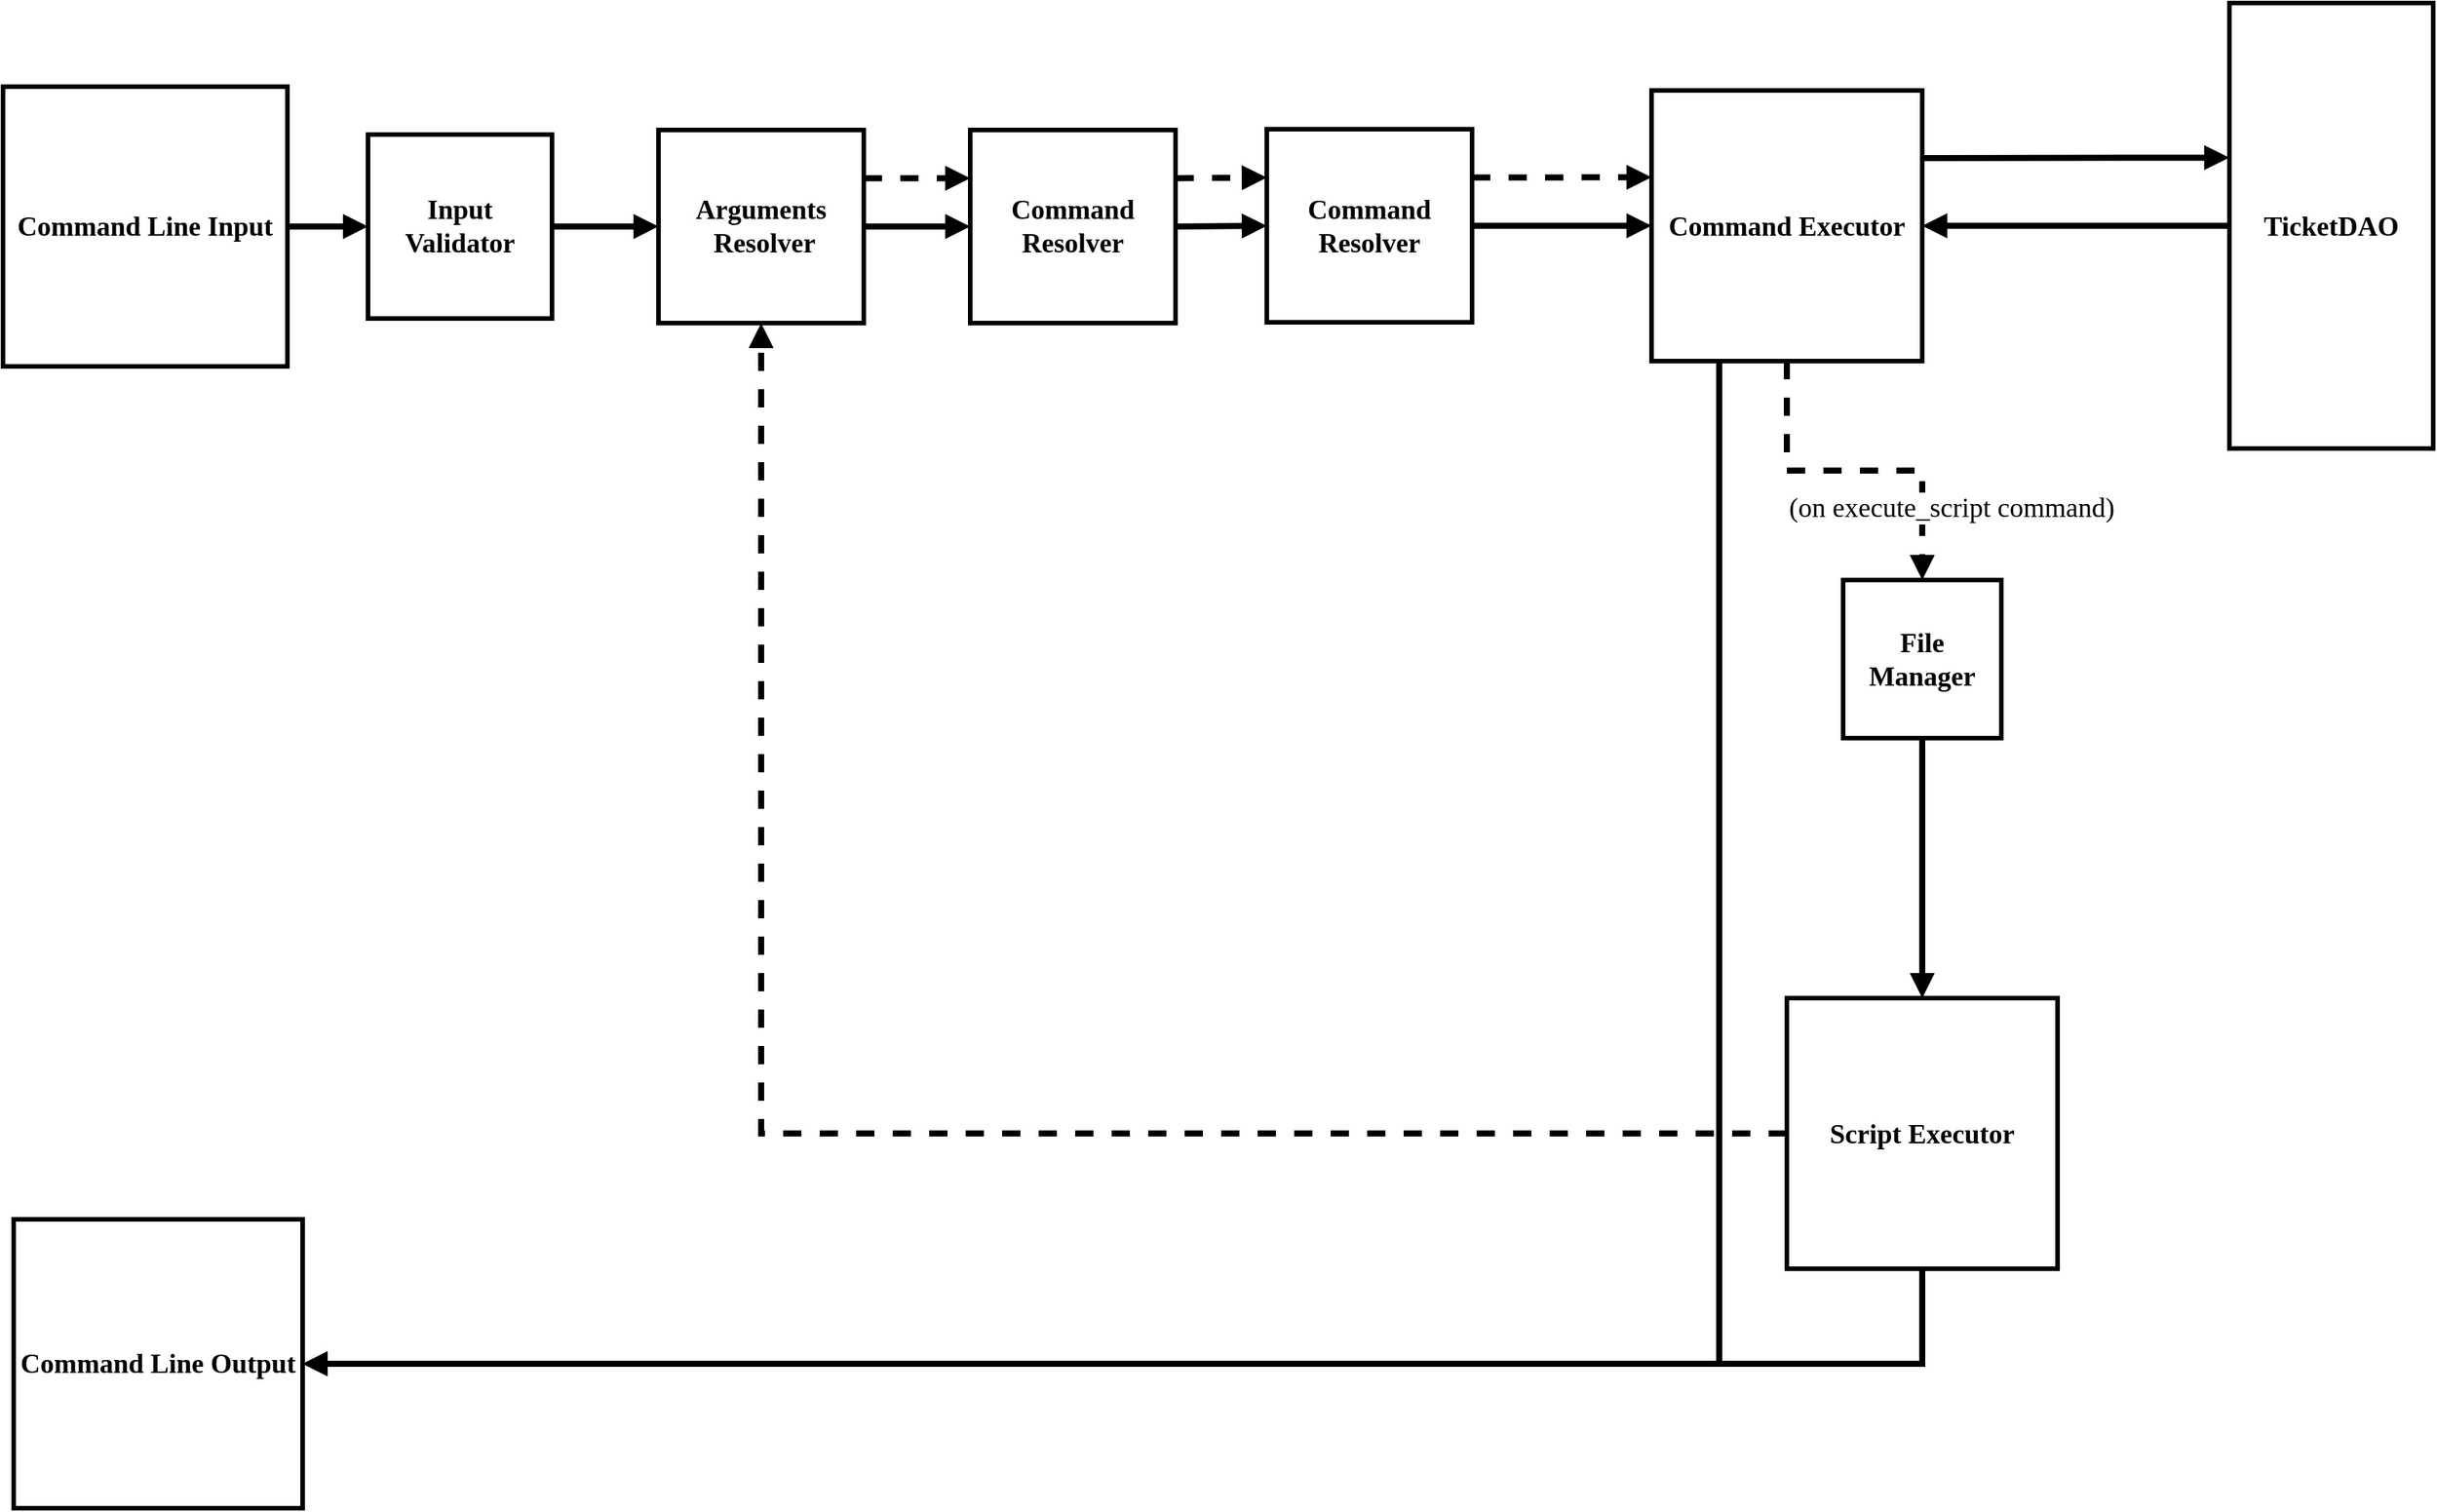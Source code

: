 <mxfile compressed="false" version="20.3.0" type="device" pages="3">
  <diagram id="RohBqRrewo2sj60VHx4D" name="lab5-architecture">
    <mxGraphModel dx="2723" dy="312" grid="0" gridSize="10" guides="1" tooltips="1" connect="1" arrows="1" fold="1" page="0" pageScale="1" pageWidth="1100" pageHeight="850" math="0" shadow="0">
      <root>
        <mxCell id="0" />
        <mxCell id="1" parent="0" />
        <mxCell id="LZbsYGE_Vp7oCeZs_IK7-1" style="edgeStyle=orthogonalEdgeStyle;rounded=0;orthogonalLoop=1;jettySize=auto;html=1;exitX=0;exitY=0.5;exitDx=0;exitDy=0;entryX=0.5;entryY=1;entryDx=0;entryDy=0;strokeWidth=4;fontFamily=Poppins;fontSource=https%3A%2F%2Ffonts.googleapis.com%2Fcss%3Ffamily%3DPoppins;fontSize=18;startArrow=none;startFill=0;endArrow=block;endFill=1;dashed=1;" edge="1" parent="1" source="LZbsYGE_Vp7oCeZs_IK7-13" target="LZbsYGE_Vp7oCeZs_IK7-21">
          <mxGeometry relative="1" as="geometry" />
        </mxCell>
        <mxCell id="LZbsYGE_Vp7oCeZs_IK7-2" style="edgeStyle=elbowEdgeStyle;rounded=0;orthogonalLoop=1;jettySize=auto;html=1;strokeWidth=4;fontFamily=Poppins;fontSource=https%3A%2F%2Ffonts.googleapis.com%2Fcss%3Ffamily%3DPoppins;fontSize=18;startArrow=none;startFill=0;endArrow=block;endFill=1;entryX=1;entryY=0.5;entryDx=0;entryDy=0;elbow=vertical;exitX=0.25;exitY=1;exitDx=0;exitDy=0;" edge="1" parent="1" source="LZbsYGE_Vp7oCeZs_IK7-11" target="LZbsYGE_Vp7oCeZs_IK7-5">
          <mxGeometry relative="1" as="geometry">
            <mxPoint x="541" y="2111" as="targetPoint" />
            <Array as="points">
              <mxPoint x="989" y="2183" />
              <mxPoint x="479" y="2002" />
            </Array>
            <mxPoint x="1667" y="1643" as="sourcePoint" />
          </mxGeometry>
        </mxCell>
        <mxCell id="LZbsYGE_Vp7oCeZs_IK7-3" style="edgeStyle=none;rounded=0;orthogonalLoop=1;jettySize=auto;html=1;exitX=1;exitY=0.5;exitDx=0;exitDy=0;strokeWidth=4;fontFamily=Poppins;fontSource=https%3A%2F%2Ffonts.googleapis.com%2Fcss%3Ffamily%3DPoppins;fontSize=18;endArrow=block;endFill=1;entryX=0;entryY=0.5;entryDx=0;entryDy=0;" edge="1" parent="1" source="LZbsYGE_Vp7oCeZs_IK7-4" target="LZbsYGE_Vp7oCeZs_IK7-23">
          <mxGeometry relative="1" as="geometry">
            <mxPoint x="940" y="1359" as="targetPoint" />
          </mxGeometry>
        </mxCell>
        <mxCell id="LZbsYGE_Vp7oCeZs_IK7-4" value="&lt;h4 style=&quot;font-size: 18px;&quot;&gt;Command Line Input&lt;/h4&gt;" style="rounded=0;whiteSpace=wrap;html=1;strokeWidth=3;fontFamily=Poppins;fontSource=https%3A%2F%2Ffonts.googleapis.com%2Fcss%3Ffamily%3DPoppins;" vertex="1" parent="1">
          <mxGeometry x="759" y="1343" width="187" height="184" as="geometry" />
        </mxCell>
        <mxCell id="LZbsYGE_Vp7oCeZs_IK7-5" value="&lt;b&gt;Command Line Output&lt;/b&gt;" style="whiteSpace=wrap;html=1;aspect=fixed;strokeWidth=3;fontFamily=Poppins;fontSource=https%3A%2F%2Ffonts.googleapis.com%2Fcss%3Ffamily%3DPoppins;fontSize=18;" vertex="1" parent="1">
          <mxGeometry x="766" y="2088" width="190" height="190" as="geometry" />
        </mxCell>
        <mxCell id="LZbsYGE_Vp7oCeZs_IK7-6" style="edgeStyle=none;rounded=0;orthogonalLoop=1;jettySize=auto;html=1;strokeWidth=4;fontFamily=Poppins;fontSource=https%3A%2F%2Ffonts.googleapis.com%2Fcss%3Ffamily%3DPoppins;fontSize=18;startArrow=none;startFill=0;endArrow=block;endFill=1;entryX=1;entryY=0.5;entryDx=0;entryDy=0;exitX=0;exitY=0.5;exitDx=0;exitDy=0;" edge="1" parent="1" source="LZbsYGE_Vp7oCeZs_IK7-7" target="LZbsYGE_Vp7oCeZs_IK7-11">
          <mxGeometry relative="1" as="geometry">
            <mxPoint x="2497" y="1434" as="sourcePoint" />
            <mxPoint x="2384" y="1448" as="targetPoint" />
          </mxGeometry>
        </mxCell>
        <mxCell id="LZbsYGE_Vp7oCeZs_IK7-7" value="&lt;b&gt;TicketDAO&lt;/b&gt;" style="rounded=0;whiteSpace=wrap;html=1;strokeWidth=3;fontFamily=Poppins;fontSource=https%3A%2F%2Ffonts.googleapis.com%2Fcss%3Ffamily%3DPoppins;fontSize=18;" vertex="1" parent="1">
          <mxGeometry x="2223" y="1288" width="134" height="293" as="geometry" />
        </mxCell>
        <mxCell id="LZbsYGE_Vp7oCeZs_IK7-8" style="rounded=0;orthogonalLoop=1;jettySize=auto;html=1;strokeWidth=4;fontFamily=Poppins;fontSource=https%3A%2F%2Ffonts.googleapis.com%2Fcss%3Ffamily%3DPoppins;fontSize=18;startArrow=none;startFill=0;endArrow=block;endFill=1;exitX=1;exitY=0.25;exitDx=0;exitDy=0;entryX=-0.001;entryY=0.347;entryDx=0;entryDy=0;entryPerimeter=0;" edge="1" parent="1" source="LZbsYGE_Vp7oCeZs_IK7-11" target="LZbsYGE_Vp7oCeZs_IK7-7">
          <mxGeometry relative="1" as="geometry">
            <mxPoint x="2527" y="1389" as="targetPoint" />
            <mxPoint x="2386" y="1379" as="sourcePoint" />
          </mxGeometry>
        </mxCell>
        <mxCell id="LZbsYGE_Vp7oCeZs_IK7-9" style="rounded=0;orthogonalLoop=1;jettySize=auto;html=1;exitX=0.5;exitY=1;exitDx=0;exitDy=0;entryX=0.5;entryY=0;entryDx=0;entryDy=0;strokeWidth=4;fontFamily=Poppins;fontSource=https%3A%2F%2Ffonts.googleapis.com%2Fcss%3Ffamily%3DPoppins;fontSize=18;startArrow=none;startFill=0;endArrow=block;endFill=1;dashed=1;edgeStyle=orthogonalEdgeStyle;" edge="1" parent="1" source="LZbsYGE_Vp7oCeZs_IK7-11" target="LZbsYGE_Vp7oCeZs_IK7-15">
          <mxGeometry relative="1" as="geometry" />
        </mxCell>
        <mxCell id="LZbsYGE_Vp7oCeZs_IK7-10" value="(on execute_script command)" style="edgeLabel;html=1;align=center;verticalAlign=middle;resizable=0;points=[];fontSize=18;fontFamily=Poppins;" vertex="1" connectable="0" parent="LZbsYGE_Vp7oCeZs_IK7-9">
          <mxGeometry x="-0.338" y="-4" relative="1" as="geometry">
            <mxPoint x="103" y="20" as="offset" />
          </mxGeometry>
        </mxCell>
        <mxCell id="LZbsYGE_Vp7oCeZs_IK7-11" value="&lt;b&gt;Command Executor&lt;/b&gt;" style="whiteSpace=wrap;html=1;aspect=fixed;strokeWidth=3;fontFamily=Poppins;fontSource=https%3A%2F%2Ffonts.googleapis.com%2Fcss%3Ffamily%3DPoppins;fontSize=18;" vertex="1" parent="1">
          <mxGeometry x="1843" y="1345.5" width="178" height="178" as="geometry" />
        </mxCell>
        <mxCell id="LZbsYGE_Vp7oCeZs_IK7-12" style="edgeStyle=orthogonalEdgeStyle;rounded=0;orthogonalLoop=1;jettySize=auto;html=1;exitX=0.5;exitY=1;exitDx=0;exitDy=0;entryX=1;entryY=0.5;entryDx=0;entryDy=0;strokeWidth=4;fontFamily=Poppins;fontSource=https%3A%2F%2Ffonts.googleapis.com%2Fcss%3Ffamily%3DPoppins;fontSize=18;startArrow=none;startFill=0;endArrow=block;endFill=1;" edge="1" parent="1" source="LZbsYGE_Vp7oCeZs_IK7-13" target="LZbsYGE_Vp7oCeZs_IK7-5">
          <mxGeometry relative="1" as="geometry" />
        </mxCell>
        <mxCell id="LZbsYGE_Vp7oCeZs_IK7-13" value="&lt;b&gt;Script Executor&lt;/b&gt;" style="whiteSpace=wrap;html=1;aspect=fixed;strokeWidth=3;fontFamily=Poppins;fontSource=https%3A%2F%2Ffonts.googleapis.com%2Fcss%3Ffamily%3DPoppins;fontSize=18;" vertex="1" parent="1">
          <mxGeometry x="1932" y="1942.5" width="178" height="178" as="geometry" />
        </mxCell>
        <mxCell id="LZbsYGE_Vp7oCeZs_IK7-14" style="rounded=0;orthogonalLoop=1;jettySize=auto;html=1;exitX=0.5;exitY=1;exitDx=0;exitDy=0;strokeWidth=4;fontFamily=Poppins;fontSource=https%3A%2F%2Ffonts.googleapis.com%2Fcss%3Ffamily%3DPoppins;fontSize=18;startArrow=none;startFill=0;endArrow=block;endFill=1;entryX=0.5;entryY=0;entryDx=0;entryDy=0;" edge="1" parent="1" source="LZbsYGE_Vp7oCeZs_IK7-15" target="LZbsYGE_Vp7oCeZs_IK7-13">
          <mxGeometry relative="1" as="geometry">
            <mxPoint x="2021.0" y="1806.5" as="targetPoint" />
          </mxGeometry>
        </mxCell>
        <mxCell id="LZbsYGE_Vp7oCeZs_IK7-15" value="&lt;b&gt;File Manager&lt;/b&gt;" style="whiteSpace=wrap;html=1;aspect=fixed;strokeWidth=3;fontFamily=Poppins;fontSource=https%3A%2F%2Ffonts.googleapis.com%2Fcss%3Ffamily%3DPoppins;fontSize=18;" vertex="1" parent="1">
          <mxGeometry x="1969" y="1667.5" width="104" height="104" as="geometry" />
        </mxCell>
        <mxCell id="LZbsYGE_Vp7oCeZs_IK7-16" style="edgeStyle=none;rounded=0;orthogonalLoop=1;jettySize=auto;html=1;exitX=1;exitY=0.5;exitDx=0;exitDy=0;entryX=0;entryY=0.5;entryDx=0;entryDy=0;strokeWidth=4;fontFamily=Poppins;fontSource=https%3A%2F%2Ffonts.googleapis.com%2Fcss%3Ffamily%3DPoppins;fontSize=18;startArrow=none;startFill=0;endArrow=block;endFill=1;" edge="1" parent="1" source="LZbsYGE_Vp7oCeZs_IK7-18" target="LZbsYGE_Vp7oCeZs_IK7-26">
          <mxGeometry relative="1" as="geometry">
            <mxPoint x="1586" y="1435" as="targetPoint" />
          </mxGeometry>
        </mxCell>
        <mxCell id="LZbsYGE_Vp7oCeZs_IK7-17" style="rounded=0;orthogonalLoop=1;jettySize=auto;html=1;exitX=1;exitY=0.25;exitDx=0;exitDy=0;dashed=1;strokeWidth=4;fontFamily=Poppins;fontSource=https%3A%2F%2Ffonts.googleapis.com%2Fcss%3Ffamily%3DPoppins;fontSize=18;startArrow=none;startFill=0;endArrow=block;endFill=1;entryX=0;entryY=0.25;entryDx=0;entryDy=0;" edge="1" parent="1" source="LZbsYGE_Vp7oCeZs_IK7-18" target="LZbsYGE_Vp7oCeZs_IK7-26">
          <mxGeometry relative="1" as="geometry">
            <mxPoint x="1586.338" y="1403.412" as="targetPoint" />
          </mxGeometry>
        </mxCell>
        <mxCell id="LZbsYGE_Vp7oCeZs_IK7-18" value="&lt;b&gt;Command Resolver&lt;/b&gt;" style="rounded=0;whiteSpace=wrap;html=1;strokeWidth=3;fontFamily=Poppins;fontSource=https%3A%2F%2Ffonts.googleapis.com%2Fcss%3Ffamily%3DPoppins;fontSize=18;" vertex="1" parent="1">
          <mxGeometry x="1395" y="1371.5" width="135" height="127" as="geometry" />
        </mxCell>
        <mxCell id="LZbsYGE_Vp7oCeZs_IK7-19" style="edgeStyle=none;rounded=0;orthogonalLoop=1;jettySize=auto;html=1;exitX=1;exitY=0.5;exitDx=0;exitDy=0;entryX=0;entryY=0.5;entryDx=0;entryDy=0;fontFamily=Poppins;fontSource=https%3A%2F%2Ffonts.googleapis.com%2Fcss%3Ffamily%3DPoppins;fontSize=18;strokeWidth=4;endArrow=block;endFill=1;" edge="1" parent="1" source="LZbsYGE_Vp7oCeZs_IK7-21" target="LZbsYGE_Vp7oCeZs_IK7-18">
          <mxGeometry relative="1" as="geometry" />
        </mxCell>
        <mxCell id="LZbsYGE_Vp7oCeZs_IK7-20" style="edgeStyle=none;rounded=0;orthogonalLoop=1;jettySize=auto;html=1;exitX=1;exitY=0.25;exitDx=0;exitDy=0;entryX=0;entryY=0.25;entryDx=0;entryDy=0;dashed=1;strokeWidth=4;fontFamily=Poppins;fontSource=https%3A%2F%2Ffonts.googleapis.com%2Fcss%3Ffamily%3DPoppins;fontSize=18;endArrow=block;endFill=1;" edge="1" parent="1" source="LZbsYGE_Vp7oCeZs_IK7-21" target="LZbsYGE_Vp7oCeZs_IK7-18">
          <mxGeometry relative="1" as="geometry" />
        </mxCell>
        <mxCell id="LZbsYGE_Vp7oCeZs_IK7-21" value="&lt;b&gt;Arguments&lt;br&gt;&amp;nbsp;Resolver&lt;/b&gt;" style="rounded=0;whiteSpace=wrap;html=1;strokeWidth=3;fontFamily=Poppins;fontSource=https%3A%2F%2Ffonts.googleapis.com%2Fcss%3Ffamily%3DPoppins;fontSize=18;" vertex="1" parent="1">
          <mxGeometry x="1190" y="1371.5" width="135" height="127" as="geometry" />
        </mxCell>
        <mxCell id="LZbsYGE_Vp7oCeZs_IK7-22" style="rounded=0;orthogonalLoop=1;jettySize=auto;html=1;exitX=1;exitY=0.5;exitDx=0;exitDy=0;entryX=0;entryY=0.5;entryDx=0;entryDy=0;fontFamily=Poppins;fontSource=https%3A%2F%2Ffonts.googleapis.com%2Fcss%3Ffamily%3DPoppins;fontSize=18;strokeWidth=4;endArrow=block;endFill=1;" edge="1" parent="1" source="LZbsYGE_Vp7oCeZs_IK7-23" target="LZbsYGE_Vp7oCeZs_IK7-21">
          <mxGeometry relative="1" as="geometry">
            <mxPoint x="1058.0" y="1435.0" as="targetPoint" />
          </mxGeometry>
        </mxCell>
        <mxCell id="LZbsYGE_Vp7oCeZs_IK7-23" value="&lt;b&gt;&lt;font style=&quot;font-size: 18px;&quot;&gt;Input Validator&lt;/font&gt;&lt;/b&gt;" style="whiteSpace=wrap;html=1;aspect=fixed;strokeWidth=3;fontFamily=Poppins;fontSource=https%3A%2F%2Ffonts.googleapis.com%2Fcss%3Ffamily%3DPoppins;" vertex="1" parent="1">
          <mxGeometry x="999" y="1374.5" width="121" height="121" as="geometry" />
        </mxCell>
        <mxCell id="LZbsYGE_Vp7oCeZs_IK7-24" style="edgeStyle=none;rounded=0;orthogonalLoop=1;jettySize=auto;html=1;entryX=0;entryY=0.5;entryDx=0;entryDy=0;strokeWidth=4;fontFamily=Poppins;fontSource=https%3A%2F%2Ffonts.googleapis.com%2Fcss%3Ffamily%3DPoppins;fontSize=18;endArrow=block;endFill=1;exitX=1;exitY=0.5;exitDx=0;exitDy=0;" edge="1" parent="1" source="LZbsYGE_Vp7oCeZs_IK7-26" target="LZbsYGE_Vp7oCeZs_IK7-11">
          <mxGeometry relative="1" as="geometry">
            <mxPoint x="1762" y="1331" as="sourcePoint" />
          </mxGeometry>
        </mxCell>
        <mxCell id="LZbsYGE_Vp7oCeZs_IK7-25" style="edgeStyle=none;rounded=0;orthogonalLoop=1;jettySize=auto;html=1;entryX=0;entryY=0.321;entryDx=0;entryDy=0;strokeWidth=4;fontFamily=Poppins;fontSource=https%3A%2F%2Ffonts.googleapis.com%2Fcss%3Ffamily%3DPoppins;fontSize=18;endArrow=block;endFill=1;entryPerimeter=0;dashed=1;exitX=1;exitY=0.25;exitDx=0;exitDy=0;" edge="1" parent="1" source="LZbsYGE_Vp7oCeZs_IK7-26" target="LZbsYGE_Vp7oCeZs_IK7-11">
          <mxGeometry relative="1" as="geometry">
            <mxPoint x="1782" y="1314" as="sourcePoint" />
          </mxGeometry>
        </mxCell>
        <mxCell id="LZbsYGE_Vp7oCeZs_IK7-26" value="&lt;b&gt;Command Resolver&lt;/b&gt;" style="rounded=0;whiteSpace=wrap;html=1;strokeWidth=3;fontFamily=Poppins;fontSource=https%3A%2F%2Ffonts.googleapis.com%2Fcss%3Ffamily%3DPoppins;fontSize=18;" vertex="1" parent="1">
          <mxGeometry x="1590" y="1371" width="135" height="127" as="geometry" />
        </mxCell>
      </root>
    </mxGraphModel>
  </diagram>
  <diagram id="aUl5nEliQhkAbh45cU9p" name="lab5-UML">
    <mxGraphModel dx="7354" dy="5391" grid="0" gridSize="10" guides="1" tooltips="1" connect="1" arrows="1" fold="1" page="0" pageScale="1" pageWidth="1100" pageHeight="850" math="0" shadow="0">
      <root>
        <mxCell id="0" />
        <mxCell id="1" parent="0" />
        <mxCell id="b5csikMWPPqwOtYm735l-1" value="&lt;p style=&quot;margin:0px;margin-top:4px;text-align:center;&quot;&gt;&lt;font data-font-src=&quot;https://fonts.googleapis.com/css?family=Poppins&quot; face=&quot;Poppins&quot;&gt;&lt;i&gt;&amp;lt;&amp;lt;Interface&amp;gt;&amp;gt;&lt;/i&gt;&lt;br&gt;&lt;b&gt;Executor&lt;/b&gt;&lt;/font&gt;&lt;/p&gt;&lt;hr size=&quot;1&quot;&gt;&lt;p style=&quot;margin:0px;margin-left:4px;&quot;&gt;&lt;font data-font-src=&quot;https://fonts.googleapis.com/css?family=Poppins&quot; face=&quot;Poppins&quot;&gt;&lt;br&gt;&lt;/font&gt;&lt;/p&gt;&lt;hr size=&quot;1&quot;&gt;&lt;p style=&quot;margin:0px;margin-left:4px;&quot;&gt;&lt;font data-font-src=&quot;https://fonts.googleapis.com/css?family=Poppins&quot; face=&quot;Poppins&quot;&gt;+ execute(Command, List&amp;lt;String&amp;gt;, CommandSource): boolean&lt;br&gt;+ execute(File, CommandSource): boolean&lt;/font&gt;&lt;/p&gt;" style="verticalAlign=top;align=left;overflow=fill;fontSize=12;fontFamily=Helvetica;html=1;strokeWidth=3;fontSource=https%3A%2F%2Ffonts.googleapis.com%2Fcss%3Ffamily%3DPoppins;" vertex="1" parent="1">
          <mxGeometry x="-497.5" y="-1812" width="389" height="108" as="geometry" />
        </mxCell>
        <mxCell id="b5csikMWPPqwOtYm735l-2" value="&lt;p style=&quot;margin:0px;margin-top:4px;text-align:center;&quot;&gt;&lt;font data-font-src=&quot;https://fonts.googleapis.com/css?family=Poppins&quot; face=&quot;Poppins&quot;&gt;&lt;i&gt;&amp;lt;&amp;lt;Interface&amp;gt;&amp;gt;&lt;/i&gt;&lt;br&gt;&lt;b&gt;Resolver&lt;/b&gt;&lt;/font&gt;&lt;/p&gt;&lt;hr size=&quot;1&quot;&gt;&lt;p style=&quot;margin:0px;margin-left:4px;&quot;&gt;&lt;font data-font-src=&quot;https://fonts.googleapis.com/css?family=Poppins&quot; face=&quot;Poppins&quot;&gt;&lt;br&gt;&lt;/font&gt;&lt;/p&gt;&lt;hr size=&quot;1&quot;&gt;&lt;p style=&quot;margin:0px;margin-left:4px;&quot;&gt;&lt;font data-font-src=&quot;https://fonts.googleapis.com/css?family=Poppins&quot; face=&quot;Poppins&quot;&gt;+ resolveCommand(String, CommandSource): Command&lt;br&gt;+ resolveArguments(String, CommandSource): List&amp;lt;String&amp;gt;&lt;/font&gt;&lt;/p&gt;" style="verticalAlign=top;align=left;overflow=fill;fontSize=12;fontFamily=Helvetica;html=1;strokeWidth=3;fontSource=https%3A%2F%2Ffonts.googleapis.com%2Fcss%3Ffamily%3DPoppins;" vertex="1" parent="1">
          <mxGeometry x="-504.5" y="-1456" width="367" height="108" as="geometry" />
        </mxCell>
        <mxCell id="uL5MljzWhPx2HjpVp01v-1" value="Console" style="swimlane;fontStyle=1;align=center;verticalAlign=top;childLayout=stackLayout;horizontal=1;startSize=32;horizontalStack=0;resizeParent=1;resizeParentMax=0;resizeLast=0;collapsible=1;marginBottom=0;strokeWidth=3;fontFamily=Poppins;fontSource=https%3A%2F%2Ffonts.googleapis.com%2Fcss%3Ffamily%3DPoppins;fontSize=18;" vertex="1" parent="1">
          <mxGeometry x="-1298" y="-1443" width="466" height="144" as="geometry" />
        </mxCell>
        <mxCell id="uL5MljzWhPx2HjpVp01v-2" value="- handlers: List&lt;CommandHandler&gt;" style="text;strokeColor=none;fillColor=none;align=left;verticalAlign=top;spacingLeft=4;spacingRight=4;overflow=hidden;rotatable=0;points=[[0,0.5],[1,0.5]];portConstraint=eastwest;strokeWidth=3;fontFamily=Poppins;fontSource=https%3A%2F%2Ffonts.googleapis.com%2Fcss%3Ffamily%3DPoppins;fontSize=18;" vertex="1" parent="uL5MljzWhPx2HjpVp01v-1">
          <mxGeometry y="32" width="466" height="26" as="geometry" />
        </mxCell>
        <mxCell id="uL5MljzWhPx2HjpVp01v-3" value="" style="line;strokeWidth=1;fillColor=none;align=left;verticalAlign=middle;spacingTop=-1;spacingLeft=3;spacingRight=3;rotatable=0;labelPosition=right;points=[];portConstraint=eastwest;strokeColor=inherit;fontFamily=Poppins;fontSource=https%3A%2F%2Ffonts.googleapis.com%2Fcss%3Ffamily%3DPoppins;fontSize=18;" vertex="1" parent="uL5MljzWhPx2HjpVp01v-1">
          <mxGeometry y="58" width="466" height="8" as="geometry" />
        </mxCell>
        <mxCell id="90umro9xDDpjIYgSzD1o-7" value="+ Console():" style="text;strokeColor=none;fillColor=none;align=left;verticalAlign=middle;spacingLeft=4;spacingRight=4;overflow=hidden;rotatable=0;points=[[0,0.5],[1,0.5]];portConstraint=eastwest;strokeWidth=3;fontFamily=Poppins;fontSource=https%3A%2F%2Ffonts.googleapis.com%2Fcss%3Ffamily%3DPoppins;fontSize=18;" vertex="1" parent="uL5MljzWhPx2HjpVp01v-1">
          <mxGeometry y="66" width="466" height="26" as="geometry" />
        </mxCell>
        <mxCell id="uL5MljzWhPx2HjpVp01v-4" value="+ addCommandHandler(CommandHandler): void" style="text;strokeColor=none;fillColor=none;align=left;verticalAlign=middle;spacingLeft=4;spacingRight=4;overflow=hidden;rotatable=0;points=[[0,0.5],[1,0.5]];portConstraint=eastwest;strokeWidth=3;fontFamily=Poppins;fontSource=https%3A%2F%2Ffonts.googleapis.com%2Fcss%3Ffamily%3DPoppins;fontSize=18;" vertex="1" parent="uL5MljzWhPx2HjpVp01v-1">
          <mxGeometry y="92" width="466" height="26" as="geometry" />
        </mxCell>
        <mxCell id="uL5MljzWhPx2HjpVp01v-5" value="+ init(): void" style="text;strokeColor=none;fillColor=none;align=left;verticalAlign=middle;spacingLeft=4;spacingRight=4;overflow=hidden;rotatable=0;points=[[0,0.5],[1,0.5]];portConstraint=eastwest;strokeWidth=3;fontFamily=Poppins;fontSource=https%3A%2F%2Ffonts.googleapis.com%2Fcss%3Ffamily%3DPoppins;fontSize=18;" vertex="1" parent="uL5MljzWhPx2HjpVp01v-1">
          <mxGeometry y="118" width="466" height="26" as="geometry" />
        </mxCell>
        <mxCell id="uL5MljzWhPx2HjpVp01v-6" value="&lt;p style=&quot;margin:0px;margin-top:4px;text-align:center;&quot;&gt;&lt;i&gt;&amp;lt;&amp;lt;Interface&amp;gt;&amp;gt;&lt;/i&gt;&lt;br&gt;&lt;b&gt;CommandHandler&lt;/b&gt;&lt;/p&gt;&lt;hr size=&quot;1&quot;&gt;&lt;p style=&quot;margin:0px;margin-left:4px;&quot;&gt;&lt;br&gt;&lt;/p&gt;&lt;hr size=&quot;1&quot;&gt;&lt;p style=&quot;margin:0px;margin-left:4px;&quot;&gt;+ handle(Input): void&lt;br&gt;&lt;/p&gt;" style="verticalAlign=top;align=left;overflow=fill;fontSize=12;fontFamily=Helvetica;html=1;strokeWidth=3;fontSource=https%3A%2F%2Ffonts.googleapis.com%2Fcss%3Ffamily%3DPoppins;" vertex="1" parent="1">
          <mxGeometry x="449" y="-1107" width="190" height="98" as="geometry" />
        </mxCell>
        <mxCell id="uL5MljzWhPx2HjpVp01v-7" value="Input" style="swimlane;fontStyle=1;align=center;verticalAlign=top;childLayout=stackLayout;horizontal=1;startSize=30;horizontalStack=0;resizeParent=1;resizeParentMax=0;resizeLast=0;collapsible=1;marginBottom=0;strokeWidth=3;fontFamily=Poppins;fontSource=https%3A%2F%2Ffonts.googleapis.com%2Fcss%3Ffamily%3DPoppins;fontSize=18;" vertex="1" parent="1">
          <mxGeometry x="-1237.5" y="-1261" width="345" height="298" as="geometry" />
        </mxCell>
        <mxCell id="uL5MljzWhPx2HjpVp01v-11" value="- command: String" style="text;strokeColor=none;fillColor=none;align=left;verticalAlign=top;spacingLeft=4;spacingRight=4;overflow=hidden;rotatable=0;points=[[0,0.5],[1,0.5]];portConstraint=eastwest;strokeWidth=3;fontFamily=Poppins;fontSource=https%3A%2F%2Ffonts.googleapis.com%2Fcss%3Ffamily%3DPoppins;fontSize=18;" vertex="1" parent="uL5MljzWhPx2HjpVp01v-7">
          <mxGeometry y="30" width="345" height="26" as="geometry" />
        </mxCell>
        <mxCell id="uL5MljzWhPx2HjpVp01v-8" value="- arguments: List&lt;String&gt;" style="text;strokeColor=none;fillColor=none;align=left;verticalAlign=top;spacingLeft=4;spacingRight=4;overflow=hidden;rotatable=0;points=[[0,0.5],[1,0.5]];portConstraint=eastwest;strokeWidth=3;fontFamily=Poppins;fontSource=https%3A%2F%2Ffonts.googleapis.com%2Fcss%3Ffamily%3DPoppins;fontSize=18;" vertex="1" parent="uL5MljzWhPx2HjpVp01v-7">
          <mxGeometry y="56" width="345" height="26" as="geometry" />
        </mxCell>
        <mxCell id="uL5MljzWhPx2HjpVp01v-12" value="- source: CommandSource" style="text;strokeColor=none;fillColor=none;align=left;verticalAlign=top;spacingLeft=4;spacingRight=4;overflow=hidden;rotatable=0;points=[[0,0.5],[1,0.5]];portConstraint=eastwest;strokeWidth=3;fontFamily=Poppins;fontSource=https%3A%2F%2Ffonts.googleapis.com%2Fcss%3Ffamily%3DPoppins;fontSize=18;" vertex="1" parent="uL5MljzWhPx2HjpVp01v-7">
          <mxGeometry y="82" width="345" height="26" as="geometry" />
        </mxCell>
        <mxCell id="uL5MljzWhPx2HjpVp01v-9" value="" style="line;strokeWidth=1;fillColor=none;align=left;verticalAlign=middle;spacingTop=-1;spacingLeft=3;spacingRight=3;rotatable=0;labelPosition=right;points=[];portConstraint=eastwest;strokeColor=inherit;fontFamily=Poppins;fontSource=https%3A%2F%2Ffonts.googleapis.com%2Fcss%3Ffamily%3DPoppins;fontSize=18;" vertex="1" parent="uL5MljzWhPx2HjpVp01v-7">
          <mxGeometry y="108" width="345" height="8" as="geometry" />
        </mxCell>
        <mxCell id="uL5MljzWhPx2HjpVp01v-10" value="+ Input():" style="text;strokeColor=none;fillColor=none;align=left;verticalAlign=middle;spacingLeft=4;spacingRight=4;overflow=hidden;rotatable=0;points=[[0,0.5],[1,0.5]];portConstraint=eastwest;strokeWidth=3;fontFamily=Poppins;fontSource=https%3A%2F%2Ffonts.googleapis.com%2Fcss%3Ffamily%3DPoppins;fontSize=18;" vertex="1" parent="uL5MljzWhPx2HjpVp01v-7">
          <mxGeometry y="116" width="345" height="26" as="geometry" />
        </mxCell>
        <mxCell id="90umro9xDDpjIYgSzD1o-1" value="+ getCommand(): String" style="text;strokeColor=none;fillColor=none;align=left;verticalAlign=middle;spacingLeft=4;spacingRight=4;overflow=hidden;rotatable=0;points=[[0,0.5],[1,0.5]];portConstraint=eastwest;strokeWidth=3;fontFamily=Poppins;fontSource=https%3A%2F%2Ffonts.googleapis.com%2Fcss%3Ffamily%3DPoppins;fontSize=18;" vertex="1" parent="uL5MljzWhPx2HjpVp01v-7">
          <mxGeometry y="142" width="345" height="26" as="geometry" />
        </mxCell>
        <mxCell id="90umro9xDDpjIYgSzD1o-2" value="+ getArguments(): List&lt;String&gt;" style="text;strokeColor=none;fillColor=none;align=left;verticalAlign=middle;spacingLeft=4;spacingRight=4;overflow=hidden;rotatable=0;points=[[0,0.5],[1,0.5]];portConstraint=eastwest;strokeWidth=3;fontFamily=Poppins;fontSource=https%3A%2F%2Ffonts.googleapis.com%2Fcss%3Ffamily%3DPoppins;fontSize=18;" vertex="1" parent="uL5MljzWhPx2HjpVp01v-7">
          <mxGeometry y="168" width="345" height="26" as="geometry" />
        </mxCell>
        <mxCell id="90umro9xDDpjIYgSzD1o-3" value="+ getSource(): CommandSource" style="text;strokeColor=none;fillColor=none;align=left;verticalAlign=middle;spacingLeft=4;spacingRight=4;overflow=hidden;rotatable=0;points=[[0,0.5],[1,0.5]];portConstraint=eastwest;strokeWidth=3;fontFamily=Poppins;fontSource=https%3A%2F%2Ffonts.googleapis.com%2Fcss%3Ffamily%3DPoppins;fontSize=18;" vertex="1" parent="uL5MljzWhPx2HjpVp01v-7">
          <mxGeometry y="194" width="345" height="26" as="geometry" />
        </mxCell>
        <mxCell id="90umro9xDDpjIYgSzD1o-4" value="+ setCommand(String): void" style="text;strokeColor=none;fillColor=none;align=left;verticalAlign=middle;spacingLeft=4;spacingRight=4;overflow=hidden;rotatable=0;points=[[0,0.5],[1,0.5]];portConstraint=eastwest;strokeWidth=3;fontFamily=Poppins;fontSource=https%3A%2F%2Ffonts.googleapis.com%2Fcss%3Ffamily%3DPoppins;fontSize=18;" vertex="1" parent="uL5MljzWhPx2HjpVp01v-7">
          <mxGeometry y="220" width="345" height="26" as="geometry" />
        </mxCell>
        <mxCell id="90umro9xDDpjIYgSzD1o-5" value="+ setArguments(List&lt;String&gt;): void" style="text;strokeColor=none;fillColor=none;align=left;verticalAlign=middle;spacingLeft=4;spacingRight=4;overflow=hidden;rotatable=0;points=[[0,0.5],[1,0.5]];portConstraint=eastwest;strokeWidth=3;fontFamily=Poppins;fontSource=https%3A%2F%2Ffonts.googleapis.com%2Fcss%3Ffamily%3DPoppins;fontSize=18;" vertex="1" parent="uL5MljzWhPx2HjpVp01v-7">
          <mxGeometry y="246" width="345" height="26" as="geometry" />
        </mxCell>
        <mxCell id="90umro9xDDpjIYgSzD1o-6" value="+ setSource(CommandSource): void" style="text;strokeColor=none;fillColor=none;align=left;verticalAlign=middle;spacingLeft=4;spacingRight=4;overflow=hidden;rotatable=0;points=[[0,0.5],[1,0.5]];portConstraint=eastwest;strokeWidth=3;fontFamily=Poppins;fontSource=https%3A%2F%2Ffonts.googleapis.com%2Fcss%3Ffamily%3DPoppins;fontSize=18;" vertex="1" parent="uL5MljzWhPx2HjpVp01v-7">
          <mxGeometry y="272" width="345" height="26" as="geometry" />
        </mxCell>
        <mxCell id="v-NE3CcGDy_odVf-XLX4-1" value="&lt;&lt;Utility&gt;&gt; Validator" style="swimlane;fontStyle=1;align=center;verticalAlign=top;childLayout=stackLayout;horizontal=1;startSize=30;horizontalStack=0;resizeParent=1;resizeParentMax=0;resizeLast=0;collapsible=1;marginBottom=0;strokeWidth=3;fontFamily=Poppins;fontSource=https%3A%2F%2Ffonts.googleapis.com%2Fcss%3Ffamily%3DPoppins;fontSize=18;" vertex="1" parent="1">
          <mxGeometry x="-486" y="-1110" width="674" height="142" as="geometry" />
        </mxCell>
        <mxCell id="v-NE3CcGDy_odVf-XLX4-3" value="" style="line;strokeWidth=1;fillColor=none;align=left;verticalAlign=middle;spacingTop=-1;spacingLeft=3;spacingRight=3;rotatable=0;labelPosition=right;points=[];portConstraint=eastwest;strokeColor=inherit;fontFamily=Poppins;fontSource=https%3A%2F%2Ffonts.googleapis.com%2Fcss%3Ffamily%3DPoppins;fontSize=18;" vertex="1" parent="v-NE3CcGDy_odVf-XLX4-1">
          <mxGeometry y="30" width="674" height="8" as="geometry" />
        </mxCell>
        <mxCell id="v-NE3CcGDy_odVf-XLX4-4" value="+ &lt;u&gt;validateInput(String)&lt;/u&gt;: boolean" style="text;strokeColor=none;fillColor=none;align=left;verticalAlign=middle;spacingLeft=4;spacingRight=4;overflow=hidden;rotatable=0;points=[[0,0.5],[1,0.5]];portConstraint=eastwest;strokeWidth=3;fontFamily=Poppins;fontSource=https%3A%2F%2Ffonts.googleapis.com%2Fcss%3Ffamily%3DPoppins;fontSize=18;html=1;" vertex="1" parent="v-NE3CcGDy_odVf-XLX4-1">
          <mxGeometry y="38" width="674" height="26" as="geometry" />
        </mxCell>
        <mxCell id="fqm-TdcyEDnIS2uYhmlz-80" value="+ &lt;u&gt;validateTicket(String, Float, String, Boolean, TicketType, Venue)&lt;/u&gt;: boolean" style="text;strokeColor=none;fillColor=none;align=left;verticalAlign=middle;spacingLeft=4;spacingRight=4;overflow=hidden;rotatable=0;points=[[0,0.5],[1,0.5]];portConstraint=eastwest;strokeWidth=3;fontFamily=Poppins;fontSource=https%3A%2F%2Ffonts.googleapis.com%2Fcss%3Ffamily%3DPoppins;fontSize=18;html=1;" vertex="1" parent="v-NE3CcGDy_odVf-XLX4-1">
          <mxGeometry y="64" width="674" height="26" as="geometry" />
        </mxCell>
        <mxCell id="fqm-TdcyEDnIS2uYhmlz-81" value="+ validateCoordinates(Float, int&lt;u&gt;)&lt;/u&gt;: boolean" style="text;strokeColor=none;fillColor=none;align=left;verticalAlign=middle;spacingLeft=4;spacingRight=4;overflow=hidden;rotatable=0;points=[[0,0.5],[1,0.5]];portConstraint=eastwest;strokeWidth=3;fontFamily=Poppins;fontSource=https%3A%2F%2Ffonts.googleapis.com%2Fcss%3Ffamily%3DPoppins;fontSize=18;html=1;" vertex="1" parent="v-NE3CcGDy_odVf-XLX4-1">
          <mxGeometry y="90" width="674" height="26" as="geometry" />
        </mxCell>
        <mxCell id="fqm-TdcyEDnIS2uYhmlz-82" value="+ &lt;u&gt;validateVenue()&lt;/u&gt;: boolean" style="text;strokeColor=none;fillColor=none;align=left;verticalAlign=middle;spacingLeft=4;spacingRight=4;overflow=hidden;rotatable=0;points=[[0,0.5],[1,0.5]];portConstraint=eastwest;strokeWidth=3;fontFamily=Poppins;fontSource=https%3A%2F%2Ffonts.googleapis.com%2Fcss%3Ffamily%3DPoppins;fontSize=18;html=1;" vertex="1" parent="v-NE3CcGDy_odVf-XLX4-1">
          <mxGeometry y="116" width="674" height="26" as="geometry" />
        </mxCell>
        <mxCell id="W_I-bL3B4hC5h-LkFfRu-5" style="edgeStyle=none;rounded=0;orthogonalLoop=1;jettySize=auto;html=1;exitX=0.5;exitY=0;exitDx=0;exitDy=0;entryX=0.25;entryY=1;entryDx=0;entryDy=0;dashed=1;strokeWidth=4;fontFamily=Poppins;fontSource=https%3A%2F%2Ffonts.googleapis.com%2Fcss%3Ffamily%3DPoppins;fontSize=18;endArrow=block;endFill=0;endSize=16;" edge="1" parent="1" source="Keq4TABjQ963WIJtsvgU-5" target="b5csikMWPPqwOtYm735l-2">
          <mxGeometry relative="1" as="geometry" />
        </mxCell>
        <mxCell id="Keq4TABjQ963WIJtsvgU-5" value="ArgumentsResolver" style="swimlane;fontStyle=1;align=center;verticalAlign=top;childLayout=stackLayout;horizontal=1;startSize=32;horizontalStack=0;resizeParent=1;resizeParentMax=0;resizeLast=0;collapsible=1;marginBottom=0;strokeWidth=3;fontFamily=Poppins;fontSource=https%3A%2F%2Ffonts.googleapis.com%2Fcss%3Ffamily%3DPoppins;fontSize=18;" vertex="1" parent="1">
          <mxGeometry x="-867" y="-1269" width="537" height="92" as="geometry" />
        </mxCell>
        <mxCell id="Keq4TABjQ963WIJtsvgU-7" value="" style="line;strokeWidth=1;fillColor=none;align=left;verticalAlign=middle;spacingTop=-1;spacingLeft=3;spacingRight=3;rotatable=0;labelPosition=right;points=[];portConstraint=eastwest;strokeColor=inherit;fontFamily=Poppins;fontSource=https%3A%2F%2Ffonts.googleapis.com%2Fcss%3Ffamily%3DPoppins;fontSize=18;" vertex="1" parent="Keq4TABjQ963WIJtsvgU-5">
          <mxGeometry y="32" width="537" height="8" as="geometry" />
        </mxCell>
        <mxCell id="Keq4TABjQ963WIJtsvgU-8" value="+ ArgumentsResolver():" style="text;strokeColor=none;fillColor=none;align=left;verticalAlign=middle;spacingLeft=4;spacingRight=4;overflow=hidden;rotatable=0;points=[[0,0.5],[1,0.5]];portConstraint=eastwest;strokeWidth=3;fontFamily=Poppins;fontSource=https%3A%2F%2Ffonts.googleapis.com%2Fcss%3Ffamily%3DPoppins;fontSize=18;" vertex="1" parent="Keq4TABjQ963WIJtsvgU-5">
          <mxGeometry y="40" width="537" height="26" as="geometry" />
        </mxCell>
        <mxCell id="Keq4TABjQ963WIJtsvgU-10" value="+ resolveArguments(String, CommandSource): List&lt;String&gt;" style="text;strokeColor=none;fillColor=none;align=left;verticalAlign=middle;spacingLeft=4;spacingRight=4;overflow=hidden;rotatable=0;points=[[0,0.5],[1,0.5]];portConstraint=eastwest;strokeWidth=3;fontFamily=Poppins;fontSource=https%3A%2F%2Ffonts.googleapis.com%2Fcss%3Ffamily%3DPoppins;fontSize=18;" vertex="1" parent="Keq4TABjQ963WIJtsvgU-5">
          <mxGeometry y="66" width="537" height="26" as="geometry" />
        </mxCell>
        <mxCell id="W_I-bL3B4hC5h-LkFfRu-6" style="edgeStyle=none;rounded=0;orthogonalLoop=1;jettySize=auto;html=1;exitX=0.5;exitY=0;exitDx=0;exitDy=0;entryX=0.75;entryY=1;entryDx=0;entryDy=0;dashed=1;strokeWidth=4;fontFamily=Poppins;fontSource=https%3A%2F%2Ffonts.googleapis.com%2Fcss%3Ffamily%3DPoppins;fontSize=18;endArrow=block;endFill=0;endSize=16;" edge="1" parent="1" source="Keq4TABjQ963WIJtsvgU-11" target="b5csikMWPPqwOtYm735l-2">
          <mxGeometry relative="1" as="geometry" />
        </mxCell>
        <mxCell id="Keq4TABjQ963WIJtsvgU-11" value="CommandResolver" style="swimlane;fontStyle=1;align=center;verticalAlign=top;childLayout=stackLayout;horizontal=1;startSize=32;horizontalStack=0;resizeParent=1;resizeParentMax=0;resizeLast=0;collapsible=1;marginBottom=0;strokeWidth=3;fontFamily=Poppins;fontSource=https%3A%2F%2Ffonts.googleapis.com%2Fcss%3Ffamily%3DPoppins;fontSize=18;" vertex="1" parent="1">
          <mxGeometry x="-312" y="-1269" width="537" height="92" as="geometry" />
        </mxCell>
        <mxCell id="Keq4TABjQ963WIJtsvgU-12" value="" style="line;strokeWidth=1;fillColor=none;align=left;verticalAlign=middle;spacingTop=-1;spacingLeft=3;spacingRight=3;rotatable=0;labelPosition=right;points=[];portConstraint=eastwest;strokeColor=inherit;fontFamily=Poppins;fontSource=https%3A%2F%2Ffonts.googleapis.com%2Fcss%3Ffamily%3DPoppins;fontSize=18;" vertex="1" parent="Keq4TABjQ963WIJtsvgU-11">
          <mxGeometry y="32" width="537" height="8" as="geometry" />
        </mxCell>
        <mxCell id="Keq4TABjQ963WIJtsvgU-13" value="+ CommandResolver():" style="text;strokeColor=none;fillColor=none;align=left;verticalAlign=middle;spacingLeft=4;spacingRight=4;overflow=hidden;rotatable=0;points=[[0,0.5],[1,0.5]];portConstraint=eastwest;strokeWidth=3;fontFamily=Poppins;fontSource=https%3A%2F%2Ffonts.googleapis.com%2Fcss%3Ffamily%3DPoppins;fontSize=18;" vertex="1" parent="Keq4TABjQ963WIJtsvgU-11">
          <mxGeometry y="40" width="537" height="26" as="geometry" />
        </mxCell>
        <mxCell id="Keq4TABjQ963WIJtsvgU-14" value="+ resolveCommand(String, CommandSource): Command" style="text;strokeColor=none;fillColor=none;align=left;verticalAlign=middle;spacingLeft=4;spacingRight=4;overflow=hidden;rotatable=0;points=[[0,0.5],[1,0.5]];portConstraint=eastwest;strokeWidth=3;fontFamily=Poppins;fontSource=https%3A%2F%2Ffonts.googleapis.com%2Fcss%3Ffamily%3DPoppins;fontSize=18;" vertex="1" parent="Keq4TABjQ963WIJtsvgU-11">
          <mxGeometry y="66" width="537" height="26" as="geometry" />
        </mxCell>
        <mxCell id="W_I-bL3B4hC5h-LkFfRu-3" style="edgeStyle=none;rounded=0;orthogonalLoop=1;jettySize=auto;html=1;exitX=0.5;exitY=0;exitDx=0;exitDy=0;entryX=0.25;entryY=1;entryDx=0;entryDy=0;dashed=1;strokeWidth=4;fontFamily=Poppins;fontSource=https%3A%2F%2Ffonts.googleapis.com%2Fcss%3Ffamily%3DPoppins;fontSize=18;endArrow=block;endFill=0;endSize=16;" edge="1" parent="1" source="cQOXVs9vBQY4lMS0lQFx-1" target="b5csikMWPPqwOtYm735l-1">
          <mxGeometry relative="1" as="geometry" />
        </mxCell>
        <mxCell id="cQOXVs9vBQY4lMS0lQFx-1" value="CommandExecutor" style="swimlane;fontStyle=1;align=center;verticalAlign=top;childLayout=stackLayout;horizontal=1;startSize=32;horizontalStack=0;resizeParent=1;resizeParentMax=0;resizeLast=0;collapsible=1;marginBottom=0;strokeWidth=3;fontFamily=Poppins;fontSource=https%3A%2F%2Ffonts.googleapis.com%2Fcss%3Ffamily%3DPoppins;fontSize=18;" vertex="1" parent="1">
          <mxGeometry x="-863" y="-1586" width="573" height="92" as="geometry" />
        </mxCell>
        <mxCell id="cQOXVs9vBQY4lMS0lQFx-2" value="" style="line;strokeWidth=1;fillColor=none;align=left;verticalAlign=middle;spacingTop=-1;spacingLeft=3;spacingRight=3;rotatable=0;labelPosition=right;points=[];portConstraint=eastwest;strokeColor=inherit;fontFamily=Poppins;fontSource=https%3A%2F%2Ffonts.googleapis.com%2Fcss%3Ffamily%3DPoppins;fontSize=18;" vertex="1" parent="cQOXVs9vBQY4lMS0lQFx-1">
          <mxGeometry y="32" width="573" height="8" as="geometry" />
        </mxCell>
        <mxCell id="cQOXVs9vBQY4lMS0lQFx-3" value="+ CommandExecutor():" style="text;strokeColor=none;fillColor=none;align=left;verticalAlign=middle;spacingLeft=4;spacingRight=4;overflow=hidden;rotatable=0;points=[[0,0.5],[1,0.5]];portConstraint=eastwest;strokeWidth=3;fontFamily=Poppins;fontSource=https%3A%2F%2Ffonts.googleapis.com%2Fcss%3Ffamily%3DPoppins;fontSize=18;" vertex="1" parent="cQOXVs9vBQY4lMS0lQFx-1">
          <mxGeometry y="40" width="573" height="26" as="geometry" />
        </mxCell>
        <mxCell id="cQOXVs9vBQY4lMS0lQFx-4" value="+ execute(Command, List&lt;String&gt;, CommandSource): boolean" style="text;strokeColor=none;fillColor=none;align=left;verticalAlign=middle;spacingLeft=4;spacingRight=4;overflow=hidden;rotatable=0;points=[[0,0.5],[1,0.5]];portConstraint=eastwest;strokeWidth=3;fontFamily=Poppins;fontSource=https%3A%2F%2Ffonts.googleapis.com%2Fcss%3Ffamily%3DPoppins;fontSize=18;" vertex="1" parent="cQOXVs9vBQY4lMS0lQFx-1">
          <mxGeometry y="66" width="573" height="26" as="geometry" />
        </mxCell>
        <mxCell id="W_I-bL3B4hC5h-LkFfRu-4" style="edgeStyle=none;rounded=0;orthogonalLoop=1;jettySize=auto;html=1;exitX=0.5;exitY=0;exitDx=0;exitDy=0;entryX=0.75;entryY=1;entryDx=0;entryDy=0;dashed=1;strokeWidth=4;fontFamily=Poppins;fontSource=https%3A%2F%2Ffonts.googleapis.com%2Fcss%3Ffamily%3DPoppins;fontSize=18;endArrow=block;endFill=0;endSize=16;" edge="1" parent="1" source="ritD9yZZED-7UXUbhcft-1" target="b5csikMWPPqwOtYm735l-1">
          <mxGeometry relative="1" as="geometry" />
        </mxCell>
        <mxCell id="ritD9yZZED-7UXUbhcft-1" value="ScriptExecutor" style="swimlane;fontStyle=1;align=center;verticalAlign=top;childLayout=stackLayout;horizontal=1;startSize=32;horizontalStack=0;resizeParent=1;resizeParentMax=0;resizeLast=0;collapsible=1;marginBottom=0;strokeWidth=3;fontFamily=Poppins;fontSource=https%3A%2F%2Ffonts.googleapis.com%2Fcss%3Ffamily%3DPoppins;fontSize=18;" vertex="1" parent="1">
          <mxGeometry x="-280" y="-1586" width="537" height="92" as="geometry" />
        </mxCell>
        <mxCell id="ritD9yZZED-7UXUbhcft-2" value="" style="line;strokeWidth=1;fillColor=none;align=left;verticalAlign=middle;spacingTop=-1;spacingLeft=3;spacingRight=3;rotatable=0;labelPosition=right;points=[];portConstraint=eastwest;strokeColor=inherit;fontFamily=Poppins;fontSource=https%3A%2F%2Ffonts.googleapis.com%2Fcss%3Ffamily%3DPoppins;fontSize=18;" vertex="1" parent="ritD9yZZED-7UXUbhcft-1">
          <mxGeometry y="32" width="537" height="8" as="geometry" />
        </mxCell>
        <mxCell id="ritD9yZZED-7UXUbhcft-3" value="+ FileExecutor():" style="text;strokeColor=none;fillColor=none;align=left;verticalAlign=middle;spacingLeft=4;spacingRight=4;overflow=hidden;rotatable=0;points=[[0,0.5],[1,0.5]];portConstraint=eastwest;strokeWidth=3;fontFamily=Poppins;fontSource=https%3A%2F%2Ffonts.googleapis.com%2Fcss%3Ffamily%3DPoppins;fontSize=18;" vertex="1" parent="ritD9yZZED-7UXUbhcft-1">
          <mxGeometry y="40" width="537" height="26" as="geometry" />
        </mxCell>
        <mxCell id="ritD9yZZED-7UXUbhcft-4" value="+ execute(File, CommandSource): boolean" style="text;strokeColor=none;fillColor=none;align=left;verticalAlign=middle;spacingLeft=4;spacingRight=4;overflow=hidden;rotatable=0;points=[[0,0.5],[1,0.5]];portConstraint=eastwest;strokeWidth=3;fontFamily=Poppins;fontSource=https%3A%2F%2Ffonts.googleapis.com%2Fcss%3Ffamily%3DPoppins;fontSize=18;" vertex="1" parent="ritD9yZZED-7UXUbhcft-1">
          <mxGeometry y="66" width="537" height="26" as="geometry" />
        </mxCell>
        <mxCell id="b_FUVn89Y-E1jWg2FOyt-1" value="&lt;&lt;Utility&gt;&gt; FileManager" style="swimlane;fontStyle=1;align=center;verticalAlign=top;childLayout=stackLayout;horizontal=1;startSize=32;horizontalStack=0;resizeParent=1;resizeParentMax=0;resizeLast=0;collapsible=1;marginBottom=0;strokeWidth=3;fontFamily=Poppins;fontSource=https%3A%2F%2Ffonts.googleapis.com%2Fcss%3Ffamily%3DPoppins;fontSize=18;" vertex="1" parent="1">
          <mxGeometry x="-832" y="-1100" width="316" height="118" as="geometry" />
        </mxCell>
        <mxCell id="b_FUVn89Y-E1jWg2FOyt-2" value="" style="line;strokeWidth=1;fillColor=none;align=left;verticalAlign=middle;spacingTop=-1;spacingLeft=3;spacingRight=3;rotatable=0;labelPosition=right;points=[];portConstraint=eastwest;strokeColor=inherit;fontFamily=Poppins;fontSource=https%3A%2F%2Ffonts.googleapis.com%2Fcss%3Ffamily%3DPoppins;fontSize=18;" vertex="1" parent="b_FUVn89Y-E1jWg2FOyt-1">
          <mxGeometry y="32" width="316" height="8" as="geometry" />
        </mxCell>
        <mxCell id="b_FUVn89Y-E1jWg2FOyt-4" value="+ &lt;u&gt;findFile&lt;/u&gt;(String): File" style="text;strokeColor=none;fillColor=none;align=left;verticalAlign=middle;spacingLeft=4;spacingRight=4;overflow=hidden;rotatable=0;points=[[0,0.5],[1,0.5]];portConstraint=eastwest;strokeWidth=3;fontFamily=Poppins;fontSource=https%3A%2F%2Ffonts.googleapis.com%2Fcss%3Ffamily%3DPoppins;fontSize=18;html=1;fontStyle=0" vertex="1" parent="b_FUVn89Y-E1jWg2FOyt-1">
          <mxGeometry y="40" width="316" height="26" as="geometry" />
        </mxCell>
        <mxCell id="NtiJnLE7u97gU1xHAvd_-1" value="+ &lt;u&gt;saveToFile&lt;/u&gt;(File): void" style="text;strokeColor=none;fillColor=none;align=left;verticalAlign=middle;spacingLeft=4;spacingRight=4;overflow=hidden;rotatable=0;points=[[0,0.5],[1,0.5]];portConstraint=eastwest;strokeWidth=3;fontFamily=Poppins;fontSource=https%3A%2F%2Ffonts.googleapis.com%2Fcss%3Ffamily%3DPoppins;fontSize=18;html=1;fontStyle=0" vertex="1" parent="b_FUVn89Y-E1jWg2FOyt-1">
          <mxGeometry y="66" width="316" height="26" as="geometry" />
        </mxCell>
        <mxCell id="NtiJnLE7u97gU1xHAvd_-2" value="+ &lt;u&gt;getFromFile&lt;/u&gt;(File): List&amp;lt;Ticket&amp;gt;&amp;nbsp;" style="text;strokeColor=none;fillColor=none;align=left;verticalAlign=middle;spacingLeft=4;spacingRight=4;overflow=hidden;rotatable=0;points=[[0,0.5],[1,0.5]];portConstraint=eastwest;strokeWidth=3;fontFamily=Poppins;fontSource=https%3A%2F%2Ffonts.googleapis.com%2Fcss%3Ffamily%3DPoppins;fontSize=18;html=1;fontStyle=0" vertex="1" parent="b_FUVn89Y-E1jWg2FOyt-1">
          <mxGeometry y="92" width="316" height="26" as="geometry" />
        </mxCell>
        <mxCell id="_U2btRZX5H40soucITDT-1" value="&lt;p style=&quot;margin:0px;margin-top:4px;text-align:center;&quot;&gt;&lt;font data-font-src=&quot;https://fonts.googleapis.com/css?family=Poppins&quot; face=&quot;Poppins&quot;&gt;&lt;i&gt;&amp;lt;&amp;lt;Interface&amp;gt;&amp;gt;&lt;/i&gt;&lt;br&gt;&lt;b&gt;Dao &amp;lt;T&amp;gt;&lt;/b&gt;&lt;/font&gt;&lt;/p&gt;&lt;hr size=&quot;1&quot;&gt;&lt;p style=&quot;margin:0px;margin-left:4px;&quot;&gt;&lt;br&gt;&lt;/p&gt;&lt;hr size=&quot;1&quot;&gt;&lt;p style=&quot;margin:0px;margin-left:4px;&quot;&gt;&lt;font data-font-src=&quot;https://fonts.googleapis.com/css?family=Poppins&quot; face=&quot;Poppins&quot;&gt;+ add(T): void&lt;br&gt;&lt;/font&gt;&lt;/p&gt;&lt;p style=&quot;margin:0px;margin-left:4px;&quot;&gt;&lt;font data-font-src=&quot;https://fonts.googleapis.com/css?family=Poppins&quot; face=&quot;Poppins&quot;&gt;+ get(long): Optional&amp;lt;T&amp;gt;&lt;/font&gt;&lt;/p&gt;&lt;p style=&quot;margin:0px;margin-left:4px;&quot;&gt;&lt;font data-font-src=&quot;https://fonts.googleapis.com/css?family=Poppins&quot; face=&quot;Poppins&quot;&gt;+ getAll(): List&amp;lt;T&amp;gt;&lt;/font&gt;&lt;/p&gt;&lt;p style=&quot;margin:0px;margin-left:4px;&quot;&gt;&lt;font data-font-src=&quot;https://fonts.googleapis.com/css?family=Poppins&quot; face=&quot;Poppins&quot;&gt;+ update(long, T): void&lt;/font&gt;&lt;/p&gt;&lt;p style=&quot;margin:0px;margin-left:4px;&quot;&gt;&lt;font data-font-src=&quot;https://fonts.googleapis.com/css?family=Poppins&quot; face=&quot;Poppins&quot;&gt;+ delete(long): void&lt;/font&gt;&lt;/p&gt;&lt;p style=&quot;margin:0px;margin-left:4px;&quot;&gt;&lt;font data-font-src=&quot;https://fonts.googleapis.com/css?family=Poppins&quot; face=&quot;Poppins&quot;&gt;+ save(): void&lt;/font&gt;&lt;/p&gt;&lt;p style=&quot;margin:0px;margin-left:4px;&quot;&gt;&lt;font data-font-src=&quot;https://fonts.googleapis.com/css?family=Poppins&quot; face=&quot;Poppins&quot;&gt;+ clear(): void&lt;/font&gt;&lt;/p&gt;&lt;p style=&quot;margin:0px;margin-left:4px;&quot;&gt;&lt;font data-font-src=&quot;https://fonts.googleapis.com/css?family=Poppins&quot; face=&quot;Poppins&quot;&gt;+ removeFirst(): void&lt;/font&gt;&lt;/p&gt;&lt;p style=&quot;margin:0px;margin-left:4px;&quot;&gt;&lt;font data-font-src=&quot;https://fonts.googleapis.com/css?family=Poppins&quot; face=&quot;Poppins&quot;&gt;+ removeLast(): void&lt;/font&gt;&lt;/p&gt;" style="verticalAlign=top;align=left;overflow=fill;fontSize=12;fontFamily=Helvetica;html=1;strokeWidth=3;fontSource=https%3A%2F%2Ffonts.googleapis.com%2Fcss%3Ffamily%3DPoppins;" vertex="1" parent="1">
          <mxGeometry x="345" y="-1840" width="156" height="204" as="geometry" />
        </mxCell>
        <mxCell id="W_I-bL3B4hC5h-LkFfRu-1" style="edgeStyle=none;rounded=0;orthogonalLoop=1;jettySize=auto;html=1;exitX=0.5;exitY=0;exitDx=0;exitDy=0;entryX=0.5;entryY=1;entryDx=0;entryDy=0;dashed=1;strokeWidth=4;fontFamily=Poppins;fontSource=https%3A%2F%2Ffonts.googleapis.com%2Fcss%3Ffamily%3DPoppins;fontSize=18;endArrow=block;endFill=0;endSize=16;" edge="1" parent="1" source="_U2btRZX5H40soucITDT-2" target="_U2btRZX5H40soucITDT-1">
          <mxGeometry relative="1" as="geometry" />
        </mxCell>
        <mxCell id="_U2btRZX5H40soucITDT-2" value="TicketDao" style="swimlane;fontStyle=1;align=center;verticalAlign=top;childLayout=stackLayout;horizontal=1;startSize=32;horizontalStack=0;resizeParent=1;resizeParentMax=0;resizeLast=0;collapsible=1;marginBottom=0;strokeWidth=3;fontFamily=Poppins;fontSource=https%3A%2F%2Ffonts.googleapis.com%2Fcss%3Ffamily%3DPoppins;fontSize=18;" vertex="1" parent="1">
          <mxGeometry x="275" y="-1503" width="296" height="352" as="geometry" />
        </mxCell>
        <mxCell id="_U2btRZX5H40soucITDT-3" value="- tickets: List&lt;Ticket&gt;" style="text;strokeColor=none;fillColor=none;align=left;verticalAlign=top;spacingLeft=4;spacingRight=4;overflow=hidden;rotatable=0;points=[[0,0.5],[1,0.5]];portConstraint=eastwest;strokeWidth=3;fontFamily=Poppins;fontSource=https%3A%2F%2Ffonts.googleapis.com%2Fcss%3Ffamily%3DPoppins;fontSize=18;" vertex="1" parent="_U2btRZX5H40soucITDT-2">
          <mxGeometry y="32" width="296" height="26" as="geometry" />
        </mxCell>
        <mxCell id="fqm-TdcyEDnIS2uYhmlz-79" value="- creationDate: ZonedDateTime" style="text;strokeColor=none;fillColor=none;align=left;verticalAlign=top;spacingLeft=4;spacingRight=4;overflow=hidden;rotatable=0;points=[[0,0.5],[1,0.5]];portConstraint=eastwest;strokeWidth=3;fontFamily=Poppins;fontSource=https%3A%2F%2Ffonts.googleapis.com%2Fcss%3Ffamily%3DPoppins;fontSize=18;" vertex="1" parent="_U2btRZX5H40soucITDT-2">
          <mxGeometry y="58" width="296" height="26" as="geometry" />
        </mxCell>
        <mxCell id="_U2btRZX5H40soucITDT-4" value="" style="line;strokeWidth=1;fillColor=none;align=left;verticalAlign=middle;spacingTop=-1;spacingLeft=3;spacingRight=3;rotatable=0;labelPosition=right;points=[];portConstraint=eastwest;strokeColor=inherit;fontFamily=Poppins;fontSource=https%3A%2F%2Ffonts.googleapis.com%2Fcss%3Ffamily%3DPoppins;fontSize=18;" vertex="1" parent="_U2btRZX5H40soucITDT-2">
          <mxGeometry y="84" width="296" height="8" as="geometry" />
        </mxCell>
        <mxCell id="_U2btRZX5H40soucITDT-5" value="+ TicketDao():" style="text;strokeColor=none;fillColor=none;align=left;verticalAlign=middle;spacingLeft=4;spacingRight=4;overflow=hidden;rotatable=0;points=[[0,0.5],[1,0.5]];portConstraint=eastwest;strokeWidth=3;fontFamily=Poppins;fontSource=https%3A%2F%2Ffonts.googleapis.com%2Fcss%3Ffamily%3DPoppins;fontSize=18;" vertex="1" parent="_U2btRZX5H40soucITDT-2">
          <mxGeometry y="92" width="296" height="26" as="geometry" />
        </mxCell>
        <mxCell id="_U2btRZX5H40soucITDT-6" value="+ add(T): void" style="text;strokeColor=none;fillColor=none;align=left;verticalAlign=middle;spacingLeft=4;spacingRight=4;overflow=hidden;rotatable=0;points=[[0,0.5],[1,0.5]];portConstraint=eastwest;strokeWidth=3;fontFamily=Poppins;fontSource=https%3A%2F%2Ffonts.googleapis.com%2Fcss%3Ffamily%3DPoppins;fontSize=18;" vertex="1" parent="_U2btRZX5H40soucITDT-2">
          <mxGeometry y="118" width="296" height="26" as="geometry" />
        </mxCell>
        <mxCell id="_U2btRZX5H40soucITDT-7" value="+ get(long): Optional&lt;T&gt;" style="text;strokeColor=none;fillColor=none;align=left;verticalAlign=middle;spacingLeft=4;spacingRight=4;overflow=hidden;rotatable=0;points=[[0,0.5],[1,0.5]];portConstraint=eastwest;strokeWidth=3;fontFamily=Poppins;fontSource=https%3A%2F%2Ffonts.googleapis.com%2Fcss%3Ffamily%3DPoppins;fontSize=18;" vertex="1" parent="_U2btRZX5H40soucITDT-2">
          <mxGeometry y="144" width="296" height="26" as="geometry" />
        </mxCell>
        <mxCell id="_U2btRZX5H40soucITDT-8" value="+ getAll(): List&lt;Ticket&gt;" style="text;strokeColor=none;fillColor=none;align=left;verticalAlign=middle;spacingLeft=4;spacingRight=4;overflow=hidden;rotatable=0;points=[[0,0.5],[1,0.5]];portConstraint=eastwest;strokeWidth=3;fontFamily=Poppins;fontSource=https%3A%2F%2Ffonts.googleapis.com%2Fcss%3Ffamily%3DPoppins;fontSize=18;" vertex="1" parent="_U2btRZX5H40soucITDT-2">
          <mxGeometry y="170" width="296" height="26" as="geometry" />
        </mxCell>
        <mxCell id="_U2btRZX5H40soucITDT-9" value="+ update(long, T): void" style="text;strokeColor=none;fillColor=none;align=left;verticalAlign=middle;spacingLeft=4;spacingRight=4;overflow=hidden;rotatable=0;points=[[0,0.5],[1,0.5]];portConstraint=eastwest;strokeWidth=3;fontFamily=Poppins;fontSource=https%3A%2F%2Ffonts.googleapis.com%2Fcss%3Ffamily%3DPoppins;fontSize=18;" vertex="1" parent="_U2btRZX5H40soucITDT-2">
          <mxGeometry y="196" width="296" height="26" as="geometry" />
        </mxCell>
        <mxCell id="_U2btRZX5H40soucITDT-10" value="+ delete(long): void" style="text;strokeColor=none;fillColor=none;align=left;verticalAlign=middle;spacingLeft=4;spacingRight=4;overflow=hidden;rotatable=0;points=[[0,0.5],[1,0.5]];portConstraint=eastwest;strokeWidth=3;fontFamily=Poppins;fontSource=https%3A%2F%2Ffonts.googleapis.com%2Fcss%3Ffamily%3DPoppins;fontSize=18;" vertex="1" parent="_U2btRZX5H40soucITDT-2">
          <mxGeometry y="222" width="296" height="26" as="geometry" />
        </mxCell>
        <mxCell id="_U2btRZX5H40soucITDT-11" value="+ save(): void" style="text;strokeColor=none;fillColor=none;align=left;verticalAlign=middle;spacingLeft=4;spacingRight=4;overflow=hidden;rotatable=0;points=[[0,0.5],[1,0.5]];portConstraint=eastwest;strokeWidth=3;fontFamily=Poppins;fontSource=https%3A%2F%2Ffonts.googleapis.com%2Fcss%3Ffamily%3DPoppins;fontSize=18;" vertex="1" parent="_U2btRZX5H40soucITDT-2">
          <mxGeometry y="248" width="296" height="26" as="geometry" />
        </mxCell>
        <mxCell id="_U2btRZX5H40soucITDT-12" value="+ clear(): void" style="text;strokeColor=none;fillColor=none;align=left;verticalAlign=middle;spacingLeft=4;spacingRight=4;overflow=hidden;rotatable=0;points=[[0,0.5],[1,0.5]];portConstraint=eastwest;strokeWidth=3;fontFamily=Poppins;fontSource=https%3A%2F%2Ffonts.googleapis.com%2Fcss%3Ffamily%3DPoppins;fontSize=18;" vertex="1" parent="_U2btRZX5H40soucITDT-2">
          <mxGeometry y="274" width="296" height="26" as="geometry" />
        </mxCell>
        <mxCell id="_U2btRZX5H40soucITDT-13" value="+ removeFirst(): void" style="text;strokeColor=none;fillColor=none;align=left;verticalAlign=middle;spacingLeft=4;spacingRight=4;overflow=hidden;rotatable=0;points=[[0,0.5],[1,0.5]];portConstraint=eastwest;strokeWidth=3;fontFamily=Poppins;fontSource=https%3A%2F%2Ffonts.googleapis.com%2Fcss%3Ffamily%3DPoppins;fontSize=18;" vertex="1" parent="_U2btRZX5H40soucITDT-2">
          <mxGeometry y="300" width="296" height="26" as="geometry" />
        </mxCell>
        <mxCell id="_U2btRZX5H40soucITDT-14" value="+ removeLast(): void" style="text;strokeColor=none;fillColor=none;align=left;verticalAlign=middle;spacingLeft=4;spacingRight=4;overflow=hidden;rotatable=0;points=[[0,0.5],[1,0.5]];portConstraint=eastwest;strokeWidth=3;fontFamily=Poppins;fontSource=https%3A%2F%2Ffonts.googleapis.com%2Fcss%3Ffamily%3DPoppins;fontSize=18;" vertex="1" parent="_U2btRZX5H40soucITDT-2">
          <mxGeometry y="326" width="296" height="26" as="geometry" />
        </mxCell>
        <mxCell id="VLCRzdyDR6IobZNm0UGd-1" value="&lt;p style=&quot;margin:0px;margin-top:4px;text-align:center;&quot;&gt;&lt;i&gt;&amp;lt;&amp;lt;Enum&amp;gt;&amp;gt;&lt;/i&gt;&lt;br&gt;&lt;b&gt;CommandSource&lt;/b&gt;&lt;/p&gt;&lt;hr size=&quot;1&quot;&gt;&lt;p style=&quot;margin:0px;margin-left:4px;&quot;&gt;CONSOLE&lt;/p&gt;&lt;p style=&quot;margin:0px;margin-left:4px;&quot;&gt;FILE&lt;/p&gt;" style="verticalAlign=top;align=left;overflow=fill;fontSize=12;fontFamily=Helvetica;html=1;strokeWidth=3;fontSource=https%3A%2F%2Ffonts.googleapis.com%2Fcss%3Ffamily%3DPoppins;" vertex="1" parent="1">
          <mxGeometry x="216" y="-1100" width="158" height="80" as="geometry" />
        </mxCell>
        <mxCell id="VLCRzdyDR6IobZNm0UGd-2" value="&lt;&lt;abstract&gt;&gt; Command" style="swimlane;fontStyle=1;align=center;verticalAlign=top;childLayout=stackLayout;horizontal=1;startSize=32;horizontalStack=0;resizeParent=1;resizeParentMax=0;resizeLast=0;collapsible=1;marginBottom=0;strokeWidth=3;fontFamily=Poppins;fontSource=https%3A%2F%2Ffonts.googleapis.com%2Fcss%3Ffamily%3DPoppins;fontSize=18;" vertex="1" parent="1">
          <mxGeometry x="-1264" y="-1791" width="379" height="300" as="geometry" />
        </mxCell>
        <mxCell id="VLCRzdyDR6IobZNm0UGd-32" value="# reader: Reader" style="text;strokeColor=none;fillColor=none;align=left;verticalAlign=top;spacingLeft=4;spacingRight=4;overflow=hidden;rotatable=0;points=[[0,0.5],[1,0.5]];portConstraint=eastwest;strokeWidth=3;fontFamily=Poppins;fontSource=https%3A%2F%2Ffonts.googleapis.com%2Fcss%3Ffamily%3DPoppins;fontSize=18;" vertex="1" parent="VLCRzdyDR6IobZNm0UGd-2">
          <mxGeometry y="32" width="379" height="26" as="geometry" />
        </mxCell>
        <mxCell id="VLCRzdyDR6IobZNm0UGd-3" value="# out: Printer" style="text;strokeColor=none;fillColor=none;align=left;verticalAlign=top;spacingLeft=4;spacingRight=4;overflow=hidden;rotatable=0;points=[[0,0.5],[1,0.5]];portConstraint=eastwest;strokeWidth=3;fontFamily=Poppins;fontSource=https%3A%2F%2Ffonts.googleapis.com%2Fcss%3Ffamily%3DPoppins;fontSize=18;" vertex="1" parent="VLCRzdyDR6IobZNm0UGd-2">
          <mxGeometry y="58" width="379" height="26" as="geometry" />
        </mxCell>
        <mxCell id="VLCRzdyDR6IobZNm0UGd-16" value="# source: CommandSource" style="text;strokeColor=none;fillColor=none;align=left;verticalAlign=top;spacingLeft=4;spacingRight=4;overflow=hidden;rotatable=0;points=[[0,0.5],[1,0.5]];portConstraint=eastwest;strokeWidth=3;fontFamily=Poppins;fontSource=https%3A%2F%2Ffonts.googleapis.com%2Fcss%3Ffamily%3DPoppins;fontSize=18;" vertex="1" parent="VLCRzdyDR6IobZNm0UGd-2">
          <mxGeometry y="84" width="379" height="26" as="geometry" />
        </mxCell>
        <mxCell id="VLCRzdyDR6IobZNm0UGd-17" value="# name: String" style="text;strokeColor=none;fillColor=none;align=left;verticalAlign=top;spacingLeft=4;spacingRight=4;overflow=hidden;rotatable=0;points=[[0,0.5],[1,0.5]];portConstraint=eastwest;strokeWidth=3;fontFamily=Poppins;fontSource=https%3A%2F%2Ffonts.googleapis.com%2Fcss%3Ffamily%3DPoppins;fontSize=18;" vertex="1" parent="VLCRzdyDR6IobZNm0UGd-2">
          <mxGeometry y="110" width="379" height="26" as="geometry" />
        </mxCell>
        <mxCell id="VLCRzdyDR6IobZNm0UGd-18" value="# description: String" style="text;strokeColor=none;fillColor=none;align=left;verticalAlign=top;spacingLeft=4;spacingRight=4;overflow=hidden;rotatable=0;points=[[0,0.5],[1,0.5]];portConstraint=eastwest;strokeWidth=3;fontFamily=Poppins;fontSource=https%3A%2F%2Ffonts.googleapis.com%2Fcss%3Ffamily%3DPoppins;fontSize=18;" vertex="1" parent="VLCRzdyDR6IobZNm0UGd-2">
          <mxGeometry y="136" width="379" height="26" as="geometry" />
        </mxCell>
        <mxCell id="VLCRzdyDR6IobZNm0UGd-4" value="" style="line;strokeWidth=1;fillColor=none;align=left;verticalAlign=middle;spacingTop=-1;spacingLeft=3;spacingRight=3;rotatable=0;labelPosition=right;points=[];portConstraint=eastwest;strokeColor=inherit;fontFamily=Poppins;fontSource=https%3A%2F%2Ffonts.googleapis.com%2Fcss%3Ffamily%3DPoppins;fontSize=18;" vertex="1" parent="VLCRzdyDR6IobZNm0UGd-2">
          <mxGeometry y="162" width="379" height="8" as="geometry" />
        </mxCell>
        <mxCell id="VLCRzdyDR6IobZNm0UGd-5" value="+ Command():" style="text;strokeColor=none;fillColor=none;align=left;verticalAlign=middle;spacingLeft=4;spacingRight=4;overflow=hidden;rotatable=0;points=[[0,0.5],[1,0.5]];portConstraint=eastwest;strokeWidth=3;fontFamily=Poppins;fontSource=https%3A%2F%2Ffonts.googleapis.com%2Fcss%3Ffamily%3DPoppins;fontSize=18;" vertex="1" parent="VLCRzdyDR6IobZNm0UGd-2">
          <mxGeometry y="170" width="379" height="26" as="geometry" />
        </mxCell>
        <mxCell id="VLCRzdyDR6IobZNm0UGd-6" value="+ getName(): String" style="text;strokeColor=none;fillColor=none;align=left;verticalAlign=middle;spacingLeft=4;spacingRight=4;overflow=hidden;rotatable=0;points=[[0,0.5],[1,0.5]];portConstraint=eastwest;strokeWidth=3;fontFamily=Poppins;fontSource=https%3A%2F%2Ffonts.googleapis.com%2Fcss%3Ffamily%3DPoppins;fontSize=18;" vertex="1" parent="VLCRzdyDR6IobZNm0UGd-2">
          <mxGeometry y="196" width="379" height="26" as="geometry" />
        </mxCell>
        <mxCell id="VLCRzdyDR6IobZNm0UGd-19" value="+ getDescription(): String" style="text;strokeColor=none;fillColor=none;align=left;verticalAlign=middle;spacingLeft=4;spacingRight=4;overflow=hidden;rotatable=0;points=[[0,0.5],[1,0.5]];portConstraint=eastwest;strokeWidth=3;fontFamily=Poppins;fontSource=https%3A%2F%2Ffonts.googleapis.com%2Fcss%3Ffamily%3DPoppins;fontSize=18;" vertex="1" parent="VLCRzdyDR6IobZNm0UGd-2">
          <mxGeometry y="222" width="379" height="26" as="geometry" />
        </mxCell>
        <mxCell id="VLCRzdyDR6IobZNm0UGd-20" value="+ help(): String" style="text;strokeColor=none;fillColor=none;align=left;verticalAlign=middle;spacingLeft=4;spacingRight=4;overflow=hidden;rotatable=0;points=[[0,0.5],[1,0.5]];portConstraint=eastwest;strokeWidth=3;fontFamily=Poppins;fontSource=https%3A%2F%2Ffonts.googleapis.com%2Fcss%3Ffamily%3DPoppins;fontSize=18;" vertex="1" parent="VLCRzdyDR6IobZNm0UGd-2">
          <mxGeometry y="248" width="379" height="26" as="geometry" />
        </mxCell>
        <mxCell id="VLCRzdyDR6IobZNm0UGd-33" value="+ &lt;&lt;abstract&gt;&gt; execute(List&lt;String&gt;)" style="text;strokeColor=none;fillColor=none;align=left;verticalAlign=middle;spacingLeft=4;spacingRight=4;overflow=hidden;rotatable=0;points=[[0,0.5],[1,0.5]];portConstraint=eastwest;strokeWidth=3;fontFamily=Poppins;fontSource=https%3A%2F%2Ffonts.googleapis.com%2Fcss%3Ffamily%3DPoppins;fontSize=18;" vertex="1" parent="VLCRzdyDR6IobZNm0UGd-2">
          <mxGeometry y="274" width="379" height="26" as="geometry" />
        </mxCell>
        <mxCell id="VLCRzdyDR6IobZNm0UGd-8" value="&lt;p style=&quot;margin:0px;margin-top:4px;text-align:center;&quot;&gt;&lt;font data-font-src=&quot;https://fonts.googleapis.com/css?family=Poppins&quot; face=&quot;Poppins&quot;&gt;&lt;i&gt;&amp;lt;&amp;lt;Interface&amp;gt;&amp;gt;&lt;/i&gt;&lt;br&gt;&lt;b&gt;Printer&lt;/b&gt;&lt;/font&gt;&lt;/p&gt;&lt;hr size=&quot;1&quot;&gt;&lt;p style=&quot;margin:0px;margin-left:4px;&quot;&gt;&lt;font data-font-src=&quot;https://fonts.googleapis.com/css?family=Poppins&quot; face=&quot;Poppins&quot;&gt;&lt;br&gt;&lt;/font&gt;&lt;/p&gt;&lt;hr size=&quot;1&quot;&gt;&lt;p style=&quot;margin:0px;margin-left:4px;&quot;&gt;&lt;font data-font-src=&quot;https://fonts.googleapis.com/css?family=Poppins&quot; face=&quot;Poppins&quot;&gt;+ print(String): void&lt;br&gt;+ println(String): void&lt;/font&gt;&lt;/p&gt;" style="verticalAlign=top;align=left;overflow=fill;fontSize=12;fontFamily=Helvetica;html=1;strokeWidth=3;fontSource=https%3A%2F%2Ffonts.googleapis.com%2Fcss%3Ffamily%3DPoppins;" vertex="1" parent="1">
          <mxGeometry x="51.5" y="-1885" width="148" height="108" as="geometry" />
        </mxCell>
        <mxCell id="VLCRzdyDR6IobZNm0UGd-15" style="edgeStyle=none;rounded=0;orthogonalLoop=1;jettySize=auto;html=1;exitX=0.5;exitY=0;exitDx=0;exitDy=0;entryX=0.5;entryY=1;entryDx=0;entryDy=0;dashed=1;strokeWidth=4;fontFamily=Poppins;fontSource=https%3A%2F%2Ffonts.googleapis.com%2Fcss%3Ffamily%3DPoppins;fontSize=18;endArrow=block;endFill=0;endSize=16;" edge="1" parent="1" source="VLCRzdyDR6IobZNm0UGd-9" target="VLCRzdyDR6IobZNm0UGd-8">
          <mxGeometry relative="1" as="geometry" />
        </mxCell>
        <mxCell id="VLCRzdyDR6IobZNm0UGd-9" value="ConsolePrinter" style="swimlane;fontStyle=1;align=center;verticalAlign=top;childLayout=stackLayout;horizontal=1;startSize=32;horizontalStack=0;resizeParent=1;resizeParentMax=0;resizeLast=0;collapsible=1;marginBottom=0;strokeWidth=3;fontFamily=Poppins;fontSource=https%3A%2F%2Ffonts.googleapis.com%2Fcss%3Ffamily%3DPoppins;fontSize=18;" vertex="1" parent="1">
          <mxGeometry x="23" y="-1716" width="205" height="118" as="geometry" />
        </mxCell>
        <mxCell id="VLCRzdyDR6IobZNm0UGd-11" value="" style="line;strokeWidth=1;fillColor=none;align=left;verticalAlign=middle;spacingTop=-1;spacingLeft=3;spacingRight=3;rotatable=0;labelPosition=right;points=[];portConstraint=eastwest;strokeColor=inherit;fontFamily=Poppins;fontSource=https%3A%2F%2Ffonts.googleapis.com%2Fcss%3Ffamily%3DPoppins;fontSize=18;" vertex="1" parent="VLCRzdyDR6IobZNm0UGd-9">
          <mxGeometry y="32" width="205" height="8" as="geometry" />
        </mxCell>
        <mxCell id="VLCRzdyDR6IobZNm0UGd-12" value="+ ConsolePrinter():" style="text;strokeColor=none;fillColor=none;align=left;verticalAlign=middle;spacingLeft=4;spacingRight=4;overflow=hidden;rotatable=0;points=[[0,0.5],[1,0.5]];portConstraint=eastwest;strokeWidth=3;fontFamily=Poppins;fontSource=https%3A%2F%2Ffonts.googleapis.com%2Fcss%3Ffamily%3DPoppins;fontSize=18;" vertex="1" parent="VLCRzdyDR6IobZNm0UGd-9">
          <mxGeometry y="40" width="205" height="26" as="geometry" />
        </mxCell>
        <mxCell id="VLCRzdyDR6IobZNm0UGd-13" value="+ print(String): void" style="text;strokeColor=none;fillColor=none;align=left;verticalAlign=middle;spacingLeft=4;spacingRight=4;overflow=hidden;rotatable=0;points=[[0,0.5],[1,0.5]];portConstraint=eastwest;strokeWidth=3;fontFamily=Poppins;fontSource=https%3A%2F%2Ffonts.googleapis.com%2Fcss%3Ffamily%3DPoppins;fontSize=18;" vertex="1" parent="VLCRzdyDR6IobZNm0UGd-9">
          <mxGeometry y="66" width="205" height="26" as="geometry" />
        </mxCell>
        <mxCell id="VLCRzdyDR6IobZNm0UGd-14" value="+ println(String): void" style="text;strokeColor=none;fillColor=none;align=left;verticalAlign=middle;spacingLeft=4;spacingRight=4;overflow=hidden;rotatable=0;points=[[0,0.5],[1,0.5]];portConstraint=eastwest;strokeWidth=3;fontFamily=Poppins;fontSource=https%3A%2F%2Ffonts.googleapis.com%2Fcss%3Ffamily%3DPoppins;fontSize=18;" vertex="1" parent="VLCRzdyDR6IobZNm0UGd-9">
          <mxGeometry y="92" width="205" height="26" as="geometry" />
        </mxCell>
        <mxCell id="fqm-TdcyEDnIS2uYhmlz-1" value="Ticket" style="swimlane;fontStyle=1;align=center;verticalAlign=top;childLayout=stackLayout;horizontal=1;startSize=32;horizontalStack=0;resizeParent=1;resizeParentMax=0;resizeLast=0;collapsible=1;marginBottom=0;strokeWidth=3;fontFamily=Poppins;fontSource=https%3A%2F%2Ffonts.googleapis.com%2Fcss%3Ffamily%3DPoppins;fontSize=18;" vertex="1" parent="1">
          <mxGeometry x="-1106" y="-2367" width="379" height="534" as="geometry" />
        </mxCell>
        <mxCell id="fqm-TdcyEDnIS2uYhmlz-2" value="- id: Long" style="text;strokeColor=none;fillColor=none;align=left;verticalAlign=top;spacingLeft=4;spacingRight=4;overflow=hidden;rotatable=0;points=[[0,0.5],[1,0.5]];portConstraint=eastwest;strokeWidth=3;fontFamily=Poppins;fontSource=https%3A%2F%2Ffonts.googleapis.com%2Fcss%3Ffamily%3DPoppins;fontSize=18;" vertex="1" parent="fqm-TdcyEDnIS2uYhmlz-1">
          <mxGeometry y="32" width="379" height="26" as="geometry" />
        </mxCell>
        <mxCell id="fqm-TdcyEDnIS2uYhmlz-13" value="- name: String" style="text;strokeColor=none;fillColor=none;align=left;verticalAlign=top;spacingLeft=4;spacingRight=4;overflow=hidden;rotatable=0;points=[[0,0.5],[1,0.5]];portConstraint=eastwest;strokeWidth=3;fontFamily=Poppins;fontSource=https%3A%2F%2Ffonts.googleapis.com%2Fcss%3Ffamily%3DPoppins;fontSize=18;" vertex="1" parent="fqm-TdcyEDnIS2uYhmlz-1">
          <mxGeometry y="58" width="379" height="26" as="geometry" />
        </mxCell>
        <mxCell id="fqm-TdcyEDnIS2uYhmlz-14" value="- coordinates: Coordinates" style="text;strokeColor=none;fillColor=none;align=left;verticalAlign=top;spacingLeft=4;spacingRight=4;overflow=hidden;rotatable=0;points=[[0,0.5],[1,0.5]];portConstraint=eastwest;strokeWidth=3;fontFamily=Poppins;fontSource=https%3A%2F%2Ffonts.googleapis.com%2Fcss%3Ffamily%3DPoppins;fontSize=18;" vertex="1" parent="fqm-TdcyEDnIS2uYhmlz-1">
          <mxGeometry y="84" width="379" height="26" as="geometry" />
        </mxCell>
        <mxCell id="fqm-TdcyEDnIS2uYhmlz-15" value="- creationDate: ZonedDateTime" style="text;strokeColor=none;fillColor=none;align=left;verticalAlign=top;spacingLeft=4;spacingRight=4;overflow=hidden;rotatable=0;points=[[0,0.5],[1,0.5]];portConstraint=eastwest;strokeWidth=3;fontFamily=Poppins;fontSource=https%3A%2F%2Ffonts.googleapis.com%2Fcss%3Ffamily%3DPoppins;fontSize=18;" vertex="1" parent="fqm-TdcyEDnIS2uYhmlz-1">
          <mxGeometry y="110" width="379" height="26" as="geometry" />
        </mxCell>
        <mxCell id="fqm-TdcyEDnIS2uYhmlz-16" value="- price: Float" style="text;strokeColor=none;fillColor=none;align=left;verticalAlign=top;spacingLeft=4;spacingRight=4;overflow=hidden;rotatable=0;points=[[0,0.5],[1,0.5]];portConstraint=eastwest;strokeWidth=3;fontFamily=Poppins;fontSource=https%3A%2F%2Ffonts.googleapis.com%2Fcss%3Ffamily%3DPoppins;fontSize=18;" vertex="1" parent="fqm-TdcyEDnIS2uYhmlz-1">
          <mxGeometry y="136" width="379" height="26" as="geometry" />
        </mxCell>
        <mxCell id="fqm-TdcyEDnIS2uYhmlz-17" value="- comment: String" style="text;strokeColor=none;fillColor=none;align=left;verticalAlign=top;spacingLeft=4;spacingRight=4;overflow=hidden;rotatable=0;points=[[0,0.5],[1,0.5]];portConstraint=eastwest;strokeWidth=3;fontFamily=Poppins;fontSource=https%3A%2F%2Ffonts.googleapis.com%2Fcss%3Ffamily%3DPoppins;fontSize=18;" vertex="1" parent="fqm-TdcyEDnIS2uYhmlz-1">
          <mxGeometry y="162" width="379" height="26" as="geometry" />
        </mxCell>
        <mxCell id="fqm-TdcyEDnIS2uYhmlz-18" value="- refundable: Boolean" style="text;strokeColor=none;fillColor=none;align=left;verticalAlign=top;spacingLeft=4;spacingRight=4;overflow=hidden;rotatable=0;points=[[0,0.5],[1,0.5]];portConstraint=eastwest;strokeWidth=3;fontFamily=Poppins;fontSource=https%3A%2F%2Ffonts.googleapis.com%2Fcss%3Ffamily%3DPoppins;fontSize=18;" vertex="1" parent="fqm-TdcyEDnIS2uYhmlz-1">
          <mxGeometry y="188" width="379" height="26" as="geometry" />
        </mxCell>
        <mxCell id="fqm-TdcyEDnIS2uYhmlz-19" value="- type: TicketType" style="text;strokeColor=none;fillColor=none;align=left;verticalAlign=top;spacingLeft=4;spacingRight=4;overflow=hidden;rotatable=0;points=[[0,0.5],[1,0.5]];portConstraint=eastwest;strokeWidth=3;fontFamily=Poppins;fontSource=https%3A%2F%2Ffonts.googleapis.com%2Fcss%3Ffamily%3DPoppins;fontSize=18;" vertex="1" parent="fqm-TdcyEDnIS2uYhmlz-1">
          <mxGeometry y="214" width="379" height="26" as="geometry" />
        </mxCell>
        <mxCell id="fqm-TdcyEDnIS2uYhmlz-20" value="- venue: Venue" style="text;strokeColor=none;fillColor=none;align=left;verticalAlign=top;spacingLeft=4;spacingRight=4;overflow=hidden;rotatable=0;points=[[0,0.5],[1,0.5]];portConstraint=eastwest;strokeWidth=3;fontFamily=Poppins;fontSource=https%3A%2F%2Ffonts.googleapis.com%2Fcss%3Ffamily%3DPoppins;fontSize=18;" vertex="1" parent="fqm-TdcyEDnIS2uYhmlz-1">
          <mxGeometry y="240" width="379" height="26" as="geometry" />
        </mxCell>
        <mxCell id="fqm-TdcyEDnIS2uYhmlz-7" value="" style="line;strokeWidth=1;fillColor=none;align=left;verticalAlign=middle;spacingTop=-1;spacingLeft=3;spacingRight=3;rotatable=0;labelPosition=right;points=[];portConstraint=eastwest;strokeColor=inherit;fontFamily=Poppins;fontSource=https%3A%2F%2Ffonts.googleapis.com%2Fcss%3Ffamily%3DPoppins;fontSize=18;" vertex="1" parent="fqm-TdcyEDnIS2uYhmlz-1">
          <mxGeometry y="266" width="379" height="8" as="geometry" />
        </mxCell>
        <mxCell id="fqm-TdcyEDnIS2uYhmlz-8" value="- Ticket(TicketBuilder)" style="text;strokeColor=none;fillColor=none;align=left;verticalAlign=middle;spacingLeft=4;spacingRight=4;overflow=hidden;rotatable=0;points=[[0,0.5],[1,0.5]];portConstraint=eastwest;strokeWidth=3;fontFamily=Poppins;fontSource=https%3A%2F%2Ffonts.googleapis.com%2Fcss%3Ffamily%3DPoppins;fontSize=18;" vertex="1" parent="fqm-TdcyEDnIS2uYhmlz-1">
          <mxGeometry y="274" width="379" height="26" as="geometry" />
        </mxCell>
        <mxCell id="fqm-TdcyEDnIS2uYhmlz-9" value="+ getId: Long" style="text;strokeColor=none;fillColor=none;align=left;verticalAlign=middle;spacingLeft=4;spacingRight=4;overflow=hidden;rotatable=0;points=[[0,0.5],[1,0.5]];portConstraint=eastwest;strokeWidth=3;fontFamily=Poppins;fontSource=https%3A%2F%2Ffonts.googleapis.com%2Fcss%3Ffamily%3DPoppins;fontSize=18;" vertex="1" parent="fqm-TdcyEDnIS2uYhmlz-1">
          <mxGeometry y="300" width="379" height="26" as="geometry" />
        </mxCell>
        <mxCell id="fqm-TdcyEDnIS2uYhmlz-10" value="+ getCoordinates(): Coordinates" style="text;strokeColor=none;fillColor=none;align=left;verticalAlign=middle;spacingLeft=4;spacingRight=4;overflow=hidden;rotatable=0;points=[[0,0.5],[1,0.5]];portConstraint=eastwest;strokeWidth=3;fontFamily=Poppins;fontSource=https%3A%2F%2Ffonts.googleapis.com%2Fcss%3Ffamily%3DPoppins;fontSize=18;" vertex="1" parent="fqm-TdcyEDnIS2uYhmlz-1">
          <mxGeometry y="326" width="379" height="26" as="geometry" />
        </mxCell>
        <mxCell id="fqm-TdcyEDnIS2uYhmlz-11" value="+ getCreationDate(): ZonedDateTime" style="text;strokeColor=none;fillColor=none;align=left;verticalAlign=middle;spacingLeft=4;spacingRight=4;overflow=hidden;rotatable=0;points=[[0,0.5],[1,0.5]];portConstraint=eastwest;strokeWidth=3;fontFamily=Poppins;fontSource=https%3A%2F%2Ffonts.googleapis.com%2Fcss%3Ffamily%3DPoppins;fontSize=18;" vertex="1" parent="fqm-TdcyEDnIS2uYhmlz-1">
          <mxGeometry y="352" width="379" height="26" as="geometry" />
        </mxCell>
        <mxCell id="fqm-TdcyEDnIS2uYhmlz-21" value="+ getPrice(): Float" style="text;strokeColor=none;fillColor=none;align=left;verticalAlign=middle;spacingLeft=4;spacingRight=4;overflow=hidden;rotatable=0;points=[[0,0.5],[1,0.5]];portConstraint=eastwest;strokeWidth=3;fontFamily=Poppins;fontSource=https%3A%2F%2Ffonts.googleapis.com%2Fcss%3Ffamily%3DPoppins;fontSize=18;" vertex="1" parent="fqm-TdcyEDnIS2uYhmlz-1">
          <mxGeometry y="378" width="379" height="26" as="geometry" />
        </mxCell>
        <mxCell id="fqm-TdcyEDnIS2uYhmlz-22" value="+ getComment: String" style="text;strokeColor=none;fillColor=none;align=left;verticalAlign=middle;spacingLeft=4;spacingRight=4;overflow=hidden;rotatable=0;points=[[0,0.5],[1,0.5]];portConstraint=eastwest;strokeWidth=3;fontFamily=Poppins;fontSource=https%3A%2F%2Ffonts.googleapis.com%2Fcss%3Ffamily%3DPoppins;fontSize=18;" vertex="1" parent="fqm-TdcyEDnIS2uYhmlz-1">
          <mxGeometry y="404" width="379" height="26" as="geometry" />
        </mxCell>
        <mxCell id="fqm-TdcyEDnIS2uYhmlz-12" value="+ getRefundable(): Boolean" style="text;strokeColor=none;fillColor=none;align=left;verticalAlign=middle;spacingLeft=4;spacingRight=4;overflow=hidden;rotatable=0;points=[[0,0.5],[1,0.5]];portConstraint=eastwest;strokeWidth=3;fontFamily=Poppins;fontSource=https%3A%2F%2Ffonts.googleapis.com%2Fcss%3Ffamily%3DPoppins;fontSize=18;" vertex="1" parent="fqm-TdcyEDnIS2uYhmlz-1">
          <mxGeometry y="430" width="379" height="26" as="geometry" />
        </mxCell>
        <mxCell id="fqm-TdcyEDnIS2uYhmlz-23" value="+ getType(): TicketType" style="text;strokeColor=none;fillColor=none;align=left;verticalAlign=middle;spacingLeft=4;spacingRight=4;overflow=hidden;rotatable=0;points=[[0,0.5],[1,0.5]];portConstraint=eastwest;strokeWidth=3;fontFamily=Poppins;fontSource=https%3A%2F%2Ffonts.googleapis.com%2Fcss%3Ffamily%3DPoppins;fontSize=18;" vertex="1" parent="fqm-TdcyEDnIS2uYhmlz-1">
          <mxGeometry y="456" width="379" height="26" as="geometry" />
        </mxCell>
        <mxCell id="fqm-TdcyEDnIS2uYhmlz-25" value="+ getVenue(): Venue" style="text;strokeColor=none;fillColor=none;align=left;verticalAlign=middle;spacingLeft=4;spacingRight=4;overflow=hidden;rotatable=0;points=[[0,0.5],[1,0.5]];portConstraint=eastwest;strokeWidth=3;fontFamily=Poppins;fontSource=https%3A%2F%2Ffonts.googleapis.com%2Fcss%3Ffamily%3DPoppins;fontSize=18;" vertex="1" parent="fqm-TdcyEDnIS2uYhmlz-1">
          <mxGeometry y="482" width="379" height="26" as="geometry" />
        </mxCell>
        <mxCell id="fqm-TdcyEDnIS2uYhmlz-67" value="+ &lt;u&gt;builder&lt;/u&gt;(): TicketBuilder" style="text;strokeColor=none;fillColor=none;align=left;verticalAlign=middle;spacingLeft=4;spacingRight=4;overflow=hidden;rotatable=0;points=[[0,0.5],[1,0.5]];portConstraint=eastwest;strokeWidth=3;fontFamily=Poppins;fontSource=https%3A%2F%2Ffonts.googleapis.com%2Fcss%3Ffamily%3DPoppins;fontSize=18;html=1;" vertex="1" parent="fqm-TdcyEDnIS2uYhmlz-1">
          <mxGeometry y="508" width="379" height="26" as="geometry" />
        </mxCell>
        <mxCell id="fqm-TdcyEDnIS2uYhmlz-26" value="TicketBuilder" style="swimlane;fontStyle=1;align=center;verticalAlign=top;childLayout=stackLayout;horizontal=1;startSize=32;horizontalStack=0;resizeParent=1;resizeParentMax=0;resizeLast=0;collapsible=1;marginBottom=0;strokeWidth=3;fontFamily=Poppins;fontSource=https%3A%2F%2Ffonts.googleapis.com%2Fcss%3Ffamily%3DPoppins;fontSize=18;" vertex="1" parent="1">
          <mxGeometry x="-666" y="-2367" width="505" height="456" as="geometry" />
        </mxCell>
        <mxCell id="fqm-TdcyEDnIS2uYhmlz-28" value="- name: String" style="text;strokeColor=none;fillColor=none;align=left;verticalAlign=top;spacingLeft=4;spacingRight=4;overflow=hidden;rotatable=0;points=[[0,0.5],[1,0.5]];portConstraint=eastwest;strokeWidth=3;fontFamily=Poppins;fontSource=https%3A%2F%2Ffonts.googleapis.com%2Fcss%3Ffamily%3DPoppins;fontSize=18;" vertex="1" parent="fqm-TdcyEDnIS2uYhmlz-26">
          <mxGeometry y="32" width="505" height="26" as="geometry" />
        </mxCell>
        <mxCell id="fqm-TdcyEDnIS2uYhmlz-29" value="- coordinates: Coordinates" style="text;strokeColor=none;fillColor=none;align=left;verticalAlign=top;spacingLeft=4;spacingRight=4;overflow=hidden;rotatable=0;points=[[0,0.5],[1,0.5]];portConstraint=eastwest;strokeWidth=3;fontFamily=Poppins;fontSource=https%3A%2F%2Ffonts.googleapis.com%2Fcss%3Ffamily%3DPoppins;fontSize=18;" vertex="1" parent="fqm-TdcyEDnIS2uYhmlz-26">
          <mxGeometry y="58" width="505" height="26" as="geometry" />
        </mxCell>
        <mxCell id="fqm-TdcyEDnIS2uYhmlz-31" value="- price: Float" style="text;strokeColor=none;fillColor=none;align=left;verticalAlign=top;spacingLeft=4;spacingRight=4;overflow=hidden;rotatable=0;points=[[0,0.5],[1,0.5]];portConstraint=eastwest;strokeWidth=3;fontFamily=Poppins;fontSource=https%3A%2F%2Ffonts.googleapis.com%2Fcss%3Ffamily%3DPoppins;fontSize=18;" vertex="1" parent="fqm-TdcyEDnIS2uYhmlz-26">
          <mxGeometry y="84" width="505" height="26" as="geometry" />
        </mxCell>
        <mxCell id="fqm-TdcyEDnIS2uYhmlz-32" value="- comment: String" style="text;strokeColor=none;fillColor=none;align=left;verticalAlign=top;spacingLeft=4;spacingRight=4;overflow=hidden;rotatable=0;points=[[0,0.5],[1,0.5]];portConstraint=eastwest;strokeWidth=3;fontFamily=Poppins;fontSource=https%3A%2F%2Ffonts.googleapis.com%2Fcss%3Ffamily%3DPoppins;fontSize=18;" vertex="1" parent="fqm-TdcyEDnIS2uYhmlz-26">
          <mxGeometry y="110" width="505" height="26" as="geometry" />
        </mxCell>
        <mxCell id="fqm-TdcyEDnIS2uYhmlz-33" value="- refundable: Boolean" style="text;strokeColor=none;fillColor=none;align=left;verticalAlign=top;spacingLeft=4;spacingRight=4;overflow=hidden;rotatable=0;points=[[0,0.5],[1,0.5]];portConstraint=eastwest;strokeWidth=3;fontFamily=Poppins;fontSource=https%3A%2F%2Ffonts.googleapis.com%2Fcss%3Ffamily%3DPoppins;fontSize=18;" vertex="1" parent="fqm-TdcyEDnIS2uYhmlz-26">
          <mxGeometry y="136" width="505" height="26" as="geometry" />
        </mxCell>
        <mxCell id="fqm-TdcyEDnIS2uYhmlz-34" value="- type: TicketType" style="text;strokeColor=none;fillColor=none;align=left;verticalAlign=top;spacingLeft=4;spacingRight=4;overflow=hidden;rotatable=0;points=[[0,0.5],[1,0.5]];portConstraint=eastwest;strokeWidth=3;fontFamily=Poppins;fontSource=https%3A%2F%2Ffonts.googleapis.com%2Fcss%3Ffamily%3DPoppins;fontSize=18;" vertex="1" parent="fqm-TdcyEDnIS2uYhmlz-26">
          <mxGeometry y="162" width="505" height="26" as="geometry" />
        </mxCell>
        <mxCell id="fqm-TdcyEDnIS2uYhmlz-35" value="- venue: Venue" style="text;strokeColor=none;fillColor=none;align=left;verticalAlign=top;spacingLeft=4;spacingRight=4;overflow=hidden;rotatable=0;points=[[0,0.5],[1,0.5]];portConstraint=eastwest;strokeWidth=3;fontFamily=Poppins;fontSource=https%3A%2F%2Ffonts.googleapis.com%2Fcss%3Ffamily%3DPoppins;fontSize=18;" vertex="1" parent="fqm-TdcyEDnIS2uYhmlz-26">
          <mxGeometry y="188" width="505" height="26" as="geometry" />
        </mxCell>
        <mxCell id="fqm-TdcyEDnIS2uYhmlz-36" value="" style="line;strokeWidth=1;fillColor=none;align=left;verticalAlign=middle;spacingTop=-1;spacingLeft=3;spacingRight=3;rotatable=0;labelPosition=right;points=[];portConstraint=eastwest;strokeColor=inherit;fontFamily=Poppins;fontSource=https%3A%2F%2Ffonts.googleapis.com%2Fcss%3Ffamily%3DPoppins;fontSize=18;" vertex="1" parent="fqm-TdcyEDnIS2uYhmlz-26">
          <mxGeometry y="214" width="505" height="8" as="geometry" />
        </mxCell>
        <mxCell id="fqm-TdcyEDnIS2uYhmlz-37" value="- TicketBuilder()" style="text;strokeColor=none;fillColor=none;align=left;verticalAlign=middle;spacingLeft=4;spacingRight=4;overflow=hidden;rotatable=0;points=[[0,0.5],[1,0.5]];portConstraint=eastwest;strokeWidth=3;fontFamily=Poppins;fontSource=https%3A%2F%2Ffonts.googleapis.com%2Fcss%3Ffamily%3DPoppins;fontSize=18;" vertex="1" parent="fqm-TdcyEDnIS2uYhmlz-26">
          <mxGeometry y="222" width="505" height="26" as="geometry" />
        </mxCell>
        <mxCell id="fqm-TdcyEDnIS2uYhmlz-38" value="+ setName(String): TicketBuilder" style="text;strokeColor=none;fillColor=none;align=left;verticalAlign=middle;spacingLeft=4;spacingRight=4;overflow=hidden;rotatable=0;points=[[0,0.5],[1,0.5]];portConstraint=eastwest;strokeWidth=3;fontFamily=Poppins;fontSource=https%3A%2F%2Ffonts.googleapis.com%2Fcss%3Ffamily%3DPoppins;fontSize=18;" vertex="1" parent="fqm-TdcyEDnIS2uYhmlz-26">
          <mxGeometry y="248" width="505" height="26" as="geometry" />
        </mxCell>
        <mxCell id="fqm-TdcyEDnIS2uYhmlz-39" value="+ setCoordinates(Coordinates): TicketBuilder" style="text;strokeColor=none;fillColor=none;align=left;verticalAlign=middle;spacingLeft=4;spacingRight=4;overflow=hidden;rotatable=0;points=[[0,0.5],[1,0.5]];portConstraint=eastwest;strokeWidth=3;fontFamily=Poppins;fontSource=https%3A%2F%2Ffonts.googleapis.com%2Fcss%3Ffamily%3DPoppins;fontSize=18;" vertex="1" parent="fqm-TdcyEDnIS2uYhmlz-26">
          <mxGeometry y="274" width="505" height="26" as="geometry" />
        </mxCell>
        <mxCell id="fqm-TdcyEDnIS2uYhmlz-40" value="+ setPrice(Float): TicketBuilder" style="text;strokeColor=none;fillColor=none;align=left;verticalAlign=middle;spacingLeft=4;spacingRight=4;overflow=hidden;rotatable=0;points=[[0,0.5],[1,0.5]];portConstraint=eastwest;strokeWidth=3;fontFamily=Poppins;fontSource=https%3A%2F%2Ffonts.googleapis.com%2Fcss%3Ffamily%3DPoppins;fontSize=18;" vertex="1" parent="fqm-TdcyEDnIS2uYhmlz-26">
          <mxGeometry y="300" width="505" height="26" as="geometry" />
        </mxCell>
        <mxCell id="fqm-TdcyEDnIS2uYhmlz-41" value="+ setComment(String): TicketBuilder" style="text;strokeColor=none;fillColor=none;align=left;verticalAlign=middle;spacingLeft=4;spacingRight=4;overflow=hidden;rotatable=0;points=[[0,0.5],[1,0.5]];portConstraint=eastwest;strokeWidth=3;fontFamily=Poppins;fontSource=https%3A%2F%2Ffonts.googleapis.com%2Fcss%3Ffamily%3DPoppins;fontSize=18;" vertex="1" parent="fqm-TdcyEDnIS2uYhmlz-26">
          <mxGeometry y="326" width="505" height="26" as="geometry" />
        </mxCell>
        <mxCell id="fqm-TdcyEDnIS2uYhmlz-43" value="+ setRefundable(Boolean): TicketBuilder" style="text;strokeColor=none;fillColor=none;align=left;verticalAlign=middle;spacingLeft=4;spacingRight=4;overflow=hidden;rotatable=0;points=[[0,0.5],[1,0.5]];portConstraint=eastwest;strokeWidth=3;fontFamily=Poppins;fontSource=https%3A%2F%2Ffonts.googleapis.com%2Fcss%3Ffamily%3DPoppins;fontSize=18;" vertex="1" parent="fqm-TdcyEDnIS2uYhmlz-26">
          <mxGeometry y="352" width="505" height="26" as="geometry" />
        </mxCell>
        <mxCell id="fqm-TdcyEDnIS2uYhmlz-44" value="+ setType(TicketType): TicketBuilder" style="text;strokeColor=none;fillColor=none;align=left;verticalAlign=middle;spacingLeft=4;spacingRight=4;overflow=hidden;rotatable=0;points=[[0,0.5],[1,0.5]];portConstraint=eastwest;strokeWidth=3;fontFamily=Poppins;fontSource=https%3A%2F%2Ffonts.googleapis.com%2Fcss%3Ffamily%3DPoppins;fontSize=18;" vertex="1" parent="fqm-TdcyEDnIS2uYhmlz-26">
          <mxGeometry y="378" width="505" height="26" as="geometry" />
        </mxCell>
        <mxCell id="fqm-TdcyEDnIS2uYhmlz-45" value="+ setVenue(Venue): TicketBuilder" style="text;strokeColor=none;fillColor=none;align=left;verticalAlign=middle;spacingLeft=4;spacingRight=4;overflow=hidden;rotatable=0;points=[[0,0.5],[1,0.5]];portConstraint=eastwest;strokeWidth=3;fontFamily=Poppins;fontSource=https%3A%2F%2Ffonts.googleapis.com%2Fcss%3Ffamily%3DPoppins;fontSize=18;" vertex="1" parent="fqm-TdcyEDnIS2uYhmlz-26">
          <mxGeometry y="404" width="505" height="26" as="geometry" />
        </mxCell>
        <mxCell id="fqm-TdcyEDnIS2uYhmlz-66" value="+ build(): Ticket " style="text;strokeColor=none;fillColor=none;align=left;verticalAlign=middle;spacingLeft=4;spacingRight=4;overflow=hidden;rotatable=0;points=[[0,0.5],[1,0.5]];portConstraint=eastwest;strokeWidth=3;fontFamily=Poppins;fontSource=https%3A%2F%2Ffonts.googleapis.com%2Fcss%3Ffamily%3DPoppins;fontSize=18;" vertex="1" parent="fqm-TdcyEDnIS2uYhmlz-26">
          <mxGeometry y="430" width="505" height="26" as="geometry" />
        </mxCell>
        <mxCell id="fqm-TdcyEDnIS2uYhmlz-46" value="Coordinates" style="swimlane;fontStyle=1;align=center;verticalAlign=top;childLayout=stackLayout;horizontal=1;startSize=32;horizontalStack=0;resizeParent=1;resizeParentMax=0;resizeLast=0;collapsible=1;marginBottom=0;strokeWidth=3;fontFamily=Poppins;fontSource=https%3A%2F%2Ffonts.googleapis.com%2Fcss%3Ffamily%3DPoppins;fontSize=18;" vertex="1" parent="1">
          <mxGeometry x="-1546" y="-2425" width="379" height="196" as="geometry" />
        </mxCell>
        <mxCell id="fqm-TdcyEDnIS2uYhmlz-48" value="- x: Float" style="text;strokeColor=none;fillColor=none;align=left;verticalAlign=top;spacingLeft=4;spacingRight=4;overflow=hidden;rotatable=0;points=[[0,0.5],[1,0.5]];portConstraint=eastwest;strokeWidth=3;fontFamily=Poppins;fontSource=https%3A%2F%2Ffonts.googleapis.com%2Fcss%3Ffamily%3DPoppins;fontSize=18;" vertex="1" parent="fqm-TdcyEDnIS2uYhmlz-46">
          <mxGeometry y="32" width="379" height="26" as="geometry" />
        </mxCell>
        <mxCell id="fqm-TdcyEDnIS2uYhmlz-50" value="- y: int" style="text;strokeColor=none;fillColor=none;align=left;verticalAlign=top;spacingLeft=4;spacingRight=4;overflow=hidden;rotatable=0;points=[[0,0.5],[1,0.5]];portConstraint=eastwest;strokeWidth=3;fontFamily=Poppins;fontSource=https%3A%2F%2Ffonts.googleapis.com%2Fcss%3Ffamily%3DPoppins;fontSize=18;" vertex="1" parent="fqm-TdcyEDnIS2uYhmlz-46">
          <mxGeometry y="58" width="379" height="26" as="geometry" />
        </mxCell>
        <mxCell id="fqm-TdcyEDnIS2uYhmlz-56" value="" style="line;strokeWidth=1;fillColor=none;align=left;verticalAlign=middle;spacingTop=-1;spacingLeft=3;spacingRight=3;rotatable=0;labelPosition=right;points=[];portConstraint=eastwest;strokeColor=inherit;fontFamily=Poppins;fontSource=https%3A%2F%2Ffonts.googleapis.com%2Fcss%3Ffamily%3DPoppins;fontSize=18;" vertex="1" parent="fqm-TdcyEDnIS2uYhmlz-46">
          <mxGeometry y="84" width="379" height="8" as="geometry" />
        </mxCell>
        <mxCell id="fqm-TdcyEDnIS2uYhmlz-57" value="- Coordinates(CoordinatesBuilder)" style="text;strokeColor=none;fillColor=none;align=left;verticalAlign=middle;spacingLeft=4;spacingRight=4;overflow=hidden;rotatable=0;points=[[0,0.5],[1,0.5]];portConstraint=eastwest;strokeWidth=3;fontFamily=Poppins;fontSource=https%3A%2F%2Ffonts.googleapis.com%2Fcss%3Ffamily%3DPoppins;fontSize=18;" vertex="1" parent="fqm-TdcyEDnIS2uYhmlz-46">
          <mxGeometry y="92" width="379" height="26" as="geometry" />
        </mxCell>
        <mxCell id="fqm-TdcyEDnIS2uYhmlz-58" value="+ getX: Float" style="text;strokeColor=none;fillColor=none;align=left;verticalAlign=middle;spacingLeft=4;spacingRight=4;overflow=hidden;rotatable=0;points=[[0,0.5],[1,0.5]];portConstraint=eastwest;strokeWidth=3;fontFamily=Poppins;fontSource=https%3A%2F%2Ffonts.googleapis.com%2Fcss%3Ffamily%3DPoppins;fontSize=18;" vertex="1" parent="fqm-TdcyEDnIS2uYhmlz-46">
          <mxGeometry y="118" width="379" height="26" as="geometry" />
        </mxCell>
        <mxCell id="fqm-TdcyEDnIS2uYhmlz-76" value="+ getY: int" style="text;strokeColor=none;fillColor=none;align=left;verticalAlign=middle;spacingLeft=4;spacingRight=4;overflow=hidden;rotatable=0;points=[[0,0.5],[1,0.5]];portConstraint=eastwest;strokeWidth=3;fontFamily=Poppins;fontSource=https%3A%2F%2Ffonts.googleapis.com%2Fcss%3Ffamily%3DPoppins;fontSize=18;" vertex="1" parent="fqm-TdcyEDnIS2uYhmlz-46">
          <mxGeometry y="144" width="379" height="26" as="geometry" />
        </mxCell>
        <mxCell id="fqm-TdcyEDnIS2uYhmlz-59" value="+ &lt;u&gt;builder&lt;/u&gt;(): CoordinatesBuilder" style="text;strokeColor=none;fillColor=none;align=left;verticalAlign=middle;spacingLeft=4;spacingRight=4;overflow=hidden;rotatable=0;points=[[0,0.5],[1,0.5]];portConstraint=eastwest;strokeWidth=3;fontFamily=Poppins;fontSource=https%3A%2F%2Ffonts.googleapis.com%2Fcss%3Ffamily%3DPoppins;fontSize=18;html=1;" vertex="1" parent="fqm-TdcyEDnIS2uYhmlz-46">
          <mxGeometry y="170" width="379" height="26" as="geometry" />
        </mxCell>
        <mxCell id="fqm-TdcyEDnIS2uYhmlz-68" value="CoordinatesBuilder" style="swimlane;fontStyle=1;align=center;verticalAlign=top;childLayout=stackLayout;horizontal=1;startSize=32;horizontalStack=0;resizeParent=1;resizeParentMax=0;resizeLast=0;collapsible=1;marginBottom=0;strokeWidth=3;fontFamily=Poppins;fontSource=https%3A%2F%2Ffonts.googleapis.com%2Fcss%3Ffamily%3DPoppins;fontSize=18;" vertex="1" parent="1">
          <mxGeometry x="-1546" y="-2116" width="379" height="196" as="geometry" />
        </mxCell>
        <mxCell id="fqm-TdcyEDnIS2uYhmlz-69" value="- x: Float" style="text;strokeColor=none;fillColor=none;align=left;verticalAlign=top;spacingLeft=4;spacingRight=4;overflow=hidden;rotatable=0;points=[[0,0.5],[1,0.5]];portConstraint=eastwest;strokeWidth=3;fontFamily=Poppins;fontSource=https%3A%2F%2Ffonts.googleapis.com%2Fcss%3Ffamily%3DPoppins;fontSize=18;" vertex="1" parent="fqm-TdcyEDnIS2uYhmlz-68">
          <mxGeometry y="32" width="379" height="26" as="geometry" />
        </mxCell>
        <mxCell id="fqm-TdcyEDnIS2uYhmlz-70" value="- y: int" style="text;strokeColor=none;fillColor=none;align=left;verticalAlign=top;spacingLeft=4;spacingRight=4;overflow=hidden;rotatable=0;points=[[0,0.5],[1,0.5]];portConstraint=eastwest;strokeWidth=3;fontFamily=Poppins;fontSource=https%3A%2F%2Ffonts.googleapis.com%2Fcss%3Ffamily%3DPoppins;fontSize=18;" vertex="1" parent="fqm-TdcyEDnIS2uYhmlz-68">
          <mxGeometry y="58" width="379" height="26" as="geometry" />
        </mxCell>
        <mxCell id="fqm-TdcyEDnIS2uYhmlz-71" value="" style="line;strokeWidth=1;fillColor=none;align=left;verticalAlign=middle;spacingTop=-1;spacingLeft=3;spacingRight=3;rotatable=0;labelPosition=right;points=[];portConstraint=eastwest;strokeColor=inherit;fontFamily=Poppins;fontSource=https%3A%2F%2Ffonts.googleapis.com%2Fcss%3Ffamily%3DPoppins;fontSize=18;" vertex="1" parent="fqm-TdcyEDnIS2uYhmlz-68">
          <mxGeometry y="84" width="379" height="8" as="geometry" />
        </mxCell>
        <mxCell id="fqm-TdcyEDnIS2uYhmlz-72" value="- CoordinatesBuilder()" style="text;strokeColor=none;fillColor=none;align=left;verticalAlign=middle;spacingLeft=4;spacingRight=4;overflow=hidden;rotatable=0;points=[[0,0.5],[1,0.5]];portConstraint=eastwest;strokeWidth=3;fontFamily=Poppins;fontSource=https%3A%2F%2Ffonts.googleapis.com%2Fcss%3Ffamily%3DPoppins;fontSize=18;" vertex="1" parent="fqm-TdcyEDnIS2uYhmlz-68">
          <mxGeometry y="92" width="379" height="26" as="geometry" />
        </mxCell>
        <mxCell id="fqm-TdcyEDnIS2uYhmlz-73" value="+ setX(Float): CoordinatesBuilder" style="text;strokeColor=none;fillColor=none;align=left;verticalAlign=middle;spacingLeft=4;spacingRight=4;overflow=hidden;rotatable=0;points=[[0,0.5],[1,0.5]];portConstraint=eastwest;strokeWidth=3;fontFamily=Poppins;fontSource=https%3A%2F%2Ffonts.googleapis.com%2Fcss%3Ffamily%3DPoppins;fontSize=18;" vertex="1" parent="fqm-TdcyEDnIS2uYhmlz-68">
          <mxGeometry y="118" width="379" height="26" as="geometry" />
        </mxCell>
        <mxCell id="fqm-TdcyEDnIS2uYhmlz-75" value="+ setY(int): CoordinatesBuilder" style="text;strokeColor=none;fillColor=none;align=left;verticalAlign=middle;spacingLeft=4;spacingRight=4;overflow=hidden;rotatable=0;points=[[0,0.5],[1,0.5]];portConstraint=eastwest;strokeWidth=3;fontFamily=Poppins;fontSource=https%3A%2F%2Ffonts.googleapis.com%2Fcss%3Ffamily%3DPoppins;fontSize=18;" vertex="1" parent="fqm-TdcyEDnIS2uYhmlz-68">
          <mxGeometry y="144" width="379" height="26" as="geometry" />
        </mxCell>
        <mxCell id="fqm-TdcyEDnIS2uYhmlz-74" value="+ build(): Coordinates" style="text;strokeColor=none;fillColor=none;align=left;verticalAlign=middle;spacingLeft=4;spacingRight=4;overflow=hidden;rotatable=0;points=[[0,0.5],[1,0.5]];portConstraint=eastwest;strokeWidth=3;fontFamily=Poppins;fontSource=https%3A%2F%2Ffonts.googleapis.com%2Fcss%3Ffamily%3DPoppins;fontSize=18;" vertex="1" parent="fqm-TdcyEDnIS2uYhmlz-68">
          <mxGeometry y="170" width="379" height="26" as="geometry" />
        </mxCell>
        <mxCell id="fqm-TdcyEDnIS2uYhmlz-77" value="" style="endArrow=open;startArrow=circlePlus;endFill=0;startFill=0;endSize=8;html=1;rounded=0;dashed=1;strokeWidth=4;fontFamily=Poppins;fontSource=https%3A%2F%2Ffonts.googleapis.com%2Fcss%3Ffamily%3DPoppins;fontSize=18;exitX=0.5;exitY=1;exitDx=0;exitDy=0;entryX=0.5;entryY=0;entryDx=0;entryDy=0;" edge="1" parent="1" source="fqm-TdcyEDnIS2uYhmlz-46" target="fqm-TdcyEDnIS2uYhmlz-68">
          <mxGeometry width="160" relative="1" as="geometry">
            <mxPoint x="-1302" y="-2468" as="sourcePoint" />
            <mxPoint x="-1142" y="-2468" as="targetPoint" />
          </mxGeometry>
        </mxCell>
        <mxCell id="fqm-TdcyEDnIS2uYhmlz-78" value="" style="endArrow=open;startArrow=circlePlus;endFill=0;startFill=0;endSize=8;html=1;rounded=0;dashed=1;strokeWidth=4;fontFamily=Poppins;fontSource=https%3A%2F%2Ffonts.googleapis.com%2Fcss%3Ffamily%3DPoppins;fontSize=18;exitX=0.5;exitY=0;exitDx=0;exitDy=0;edgeStyle=orthogonalEdgeStyle;entryX=0.5;entryY=0;entryDx=0;entryDy=0;" edge="1" parent="1" source="fqm-TdcyEDnIS2uYhmlz-1" target="fqm-TdcyEDnIS2uYhmlz-26">
          <mxGeometry width="160" relative="1" as="geometry">
            <mxPoint x="-704" y="-2586" as="sourcePoint" />
            <mxPoint x="-566" y="-2599" as="targetPoint" />
            <Array as="points">
              <mxPoint x="-913" y="-2528" />
              <mxPoint x="-409" y="-2528" />
            </Array>
          </mxGeometry>
        </mxCell>
        <mxCell id="2jK8Ywcr-oM9zLxEiWKW-2" value="Venue" style="swimlane;fontStyle=1;align=center;verticalAlign=top;childLayout=stackLayout;horizontal=1;startSize=32;horizontalStack=0;resizeParent=1;resizeParentMax=0;resizeLast=0;collapsible=1;marginBottom=0;strokeWidth=3;fontFamily=Poppins;fontSource=https%3A%2F%2Ffonts.googleapis.com%2Fcss%3Ffamily%3DPoppins;fontSize=18;" vertex="1" parent="1">
          <mxGeometry x="-1977" y="-2481" width="379" height="300" as="geometry" />
        </mxCell>
        <mxCell id="2jK8Ywcr-oM9zLxEiWKW-3" value="- id: int" style="text;strokeColor=none;fillColor=none;align=left;verticalAlign=top;spacingLeft=4;spacingRight=4;overflow=hidden;rotatable=0;points=[[0,0.5],[1,0.5]];portConstraint=eastwest;strokeWidth=3;fontFamily=Poppins;fontSource=https%3A%2F%2Ffonts.googleapis.com%2Fcss%3Ffamily%3DPoppins;fontSize=18;" vertex="1" parent="2jK8Ywcr-oM9zLxEiWKW-2">
          <mxGeometry y="32" width="379" height="26" as="geometry" />
        </mxCell>
        <mxCell id="2jK8Ywcr-oM9zLxEiWKW-4" value="- name: String" style="text;strokeColor=none;fillColor=none;align=left;verticalAlign=top;spacingLeft=4;spacingRight=4;overflow=hidden;rotatable=0;points=[[0,0.5],[1,0.5]];portConstraint=eastwest;strokeWidth=3;fontFamily=Poppins;fontSource=https%3A%2F%2Ffonts.googleapis.com%2Fcss%3Ffamily%3DPoppins;fontSize=18;" vertex="1" parent="2jK8Ywcr-oM9zLxEiWKW-2">
          <mxGeometry y="58" width="379" height="26" as="geometry" />
        </mxCell>
        <mxCell id="2jK8Ywcr-oM9zLxEiWKW-27" value="- capacity: Long" style="text;strokeColor=none;fillColor=none;align=left;verticalAlign=top;spacingLeft=4;spacingRight=4;overflow=hidden;rotatable=0;points=[[0,0.5],[1,0.5]];portConstraint=eastwest;strokeWidth=3;fontFamily=Poppins;fontSource=https%3A%2F%2Ffonts.googleapis.com%2Fcss%3Ffamily%3DPoppins;fontSize=18;" vertex="1" parent="2jK8Ywcr-oM9zLxEiWKW-2">
          <mxGeometry y="84" width="379" height="26" as="geometry" />
        </mxCell>
        <mxCell id="2jK8Ywcr-oM9zLxEiWKW-26" value="- type: VenueType" style="text;strokeColor=none;fillColor=none;align=left;verticalAlign=top;spacingLeft=4;spacingRight=4;overflow=hidden;rotatable=0;points=[[0,0.5],[1,0.5]];portConstraint=eastwest;strokeWidth=3;fontFamily=Poppins;fontSource=https%3A%2F%2Ffonts.googleapis.com%2Fcss%3Ffamily%3DPoppins;fontSize=18;" vertex="1" parent="2jK8Ywcr-oM9zLxEiWKW-2">
          <mxGeometry y="110" width="379" height="26" as="geometry" />
        </mxCell>
        <mxCell id="2jK8Ywcr-oM9zLxEiWKW-5" value="" style="line;strokeWidth=1;fillColor=none;align=left;verticalAlign=middle;spacingTop=-1;spacingLeft=3;spacingRight=3;rotatable=0;labelPosition=right;points=[];portConstraint=eastwest;strokeColor=inherit;fontFamily=Poppins;fontSource=https%3A%2F%2Ffonts.googleapis.com%2Fcss%3Ffamily%3DPoppins;fontSize=18;" vertex="1" parent="2jK8Ywcr-oM9zLxEiWKW-2">
          <mxGeometry y="136" width="379" height="8" as="geometry" />
        </mxCell>
        <mxCell id="2jK8Ywcr-oM9zLxEiWKW-6" value="- Venue(VenueBuilder)" style="text;strokeColor=none;fillColor=none;align=left;verticalAlign=middle;spacingLeft=4;spacingRight=4;overflow=hidden;rotatable=0;points=[[0,0.5],[1,0.5]];portConstraint=eastwest;strokeWidth=3;fontFamily=Poppins;fontSource=https%3A%2F%2Ffonts.googleapis.com%2Fcss%3Ffamily%3DPoppins;fontSize=18;" vertex="1" parent="2jK8Ywcr-oM9zLxEiWKW-2">
          <mxGeometry y="144" width="379" height="26" as="geometry" />
        </mxCell>
        <mxCell id="2jK8Ywcr-oM9zLxEiWKW-7" value="+ getId: int" style="text;strokeColor=none;fillColor=none;align=left;verticalAlign=middle;spacingLeft=4;spacingRight=4;overflow=hidden;rotatable=0;points=[[0,0.5],[1,0.5]];portConstraint=eastwest;strokeWidth=3;fontFamily=Poppins;fontSource=https%3A%2F%2Ffonts.googleapis.com%2Fcss%3Ffamily%3DPoppins;fontSize=18;" vertex="1" parent="2jK8Ywcr-oM9zLxEiWKW-2">
          <mxGeometry y="170" width="379" height="26" as="geometry" />
        </mxCell>
        <mxCell id="2jK8Ywcr-oM9zLxEiWKW-8" value="+ getName: String" style="text;strokeColor=none;fillColor=none;align=left;verticalAlign=middle;spacingLeft=4;spacingRight=4;overflow=hidden;rotatable=0;points=[[0,0.5],[1,0.5]];portConstraint=eastwest;strokeWidth=3;fontFamily=Poppins;fontSource=https%3A%2F%2Ffonts.googleapis.com%2Fcss%3Ffamily%3DPoppins;fontSize=18;" vertex="1" parent="2jK8Ywcr-oM9zLxEiWKW-2">
          <mxGeometry y="196" width="379" height="26" as="geometry" />
        </mxCell>
        <mxCell id="2jK8Ywcr-oM9zLxEiWKW-29" value="+ getCapacity: Long" style="text;strokeColor=none;fillColor=none;align=left;verticalAlign=middle;spacingLeft=4;spacingRight=4;overflow=hidden;rotatable=0;points=[[0,0.5],[1,0.5]];portConstraint=eastwest;strokeWidth=3;fontFamily=Poppins;fontSource=https%3A%2F%2Ffonts.googleapis.com%2Fcss%3Ffamily%3DPoppins;fontSize=18;" vertex="1" parent="2jK8Ywcr-oM9zLxEiWKW-2">
          <mxGeometry y="222" width="379" height="26" as="geometry" />
        </mxCell>
        <mxCell id="2jK8Ywcr-oM9zLxEiWKW-28" value="+ getType: VenueType" style="text;strokeColor=none;fillColor=none;align=left;verticalAlign=middle;spacingLeft=4;spacingRight=4;overflow=hidden;rotatable=0;points=[[0,0.5],[1,0.5]];portConstraint=eastwest;strokeWidth=3;fontFamily=Poppins;fontSource=https%3A%2F%2Ffonts.googleapis.com%2Fcss%3Ffamily%3DPoppins;fontSize=18;" vertex="1" parent="2jK8Ywcr-oM9zLxEiWKW-2">
          <mxGeometry y="248" width="379" height="26" as="geometry" />
        </mxCell>
        <mxCell id="2jK8Ywcr-oM9zLxEiWKW-9" value="+ &lt;u&gt;builder&lt;/u&gt;(): VenueBuilder" style="text;strokeColor=none;fillColor=none;align=left;verticalAlign=middle;spacingLeft=4;spacingRight=4;overflow=hidden;rotatable=0;points=[[0,0.5],[1,0.5]];portConstraint=eastwest;strokeWidth=3;fontFamily=Poppins;fontSource=https%3A%2F%2Ffonts.googleapis.com%2Fcss%3Ffamily%3DPoppins;fontSize=18;html=1;" vertex="1" parent="2jK8Ywcr-oM9zLxEiWKW-2">
          <mxGeometry y="274" width="379" height="26" as="geometry" />
        </mxCell>
        <mxCell id="2jK8Ywcr-oM9zLxEiWKW-18" value="VenueBuilder" style="swimlane;fontStyle=1;align=center;verticalAlign=top;childLayout=stackLayout;horizontal=1;startSize=32;horizontalStack=0;resizeParent=1;resizeParentMax=0;resizeLast=0;collapsible=1;marginBottom=0;strokeWidth=3;fontFamily=Poppins;fontSource=https%3A%2F%2Ffonts.googleapis.com%2Fcss%3Ffamily%3DPoppins;fontSize=18;" vertex="1" parent="1">
          <mxGeometry x="-1977" y="-2090" width="379" height="248" as="geometry" />
        </mxCell>
        <mxCell id="2jK8Ywcr-oM9zLxEiWKW-30" value="- name: String" style="text;strokeColor=none;fillColor=none;align=left;verticalAlign=top;spacingLeft=4;spacingRight=4;overflow=hidden;rotatable=0;points=[[0,0.5],[1,0.5]];portConstraint=eastwest;strokeWidth=3;fontFamily=Poppins;fontSource=https%3A%2F%2Ffonts.googleapis.com%2Fcss%3Ffamily%3DPoppins;fontSize=18;" vertex="1" parent="2jK8Ywcr-oM9zLxEiWKW-18">
          <mxGeometry y="32" width="379" height="26" as="geometry" />
        </mxCell>
        <mxCell id="2jK8Ywcr-oM9zLxEiWKW-31" value="- capacity: Long" style="text;strokeColor=none;fillColor=none;align=left;verticalAlign=top;spacingLeft=4;spacingRight=4;overflow=hidden;rotatable=0;points=[[0,0.5],[1,0.5]];portConstraint=eastwest;strokeWidth=3;fontFamily=Poppins;fontSource=https%3A%2F%2Ffonts.googleapis.com%2Fcss%3Ffamily%3DPoppins;fontSize=18;" vertex="1" parent="2jK8Ywcr-oM9zLxEiWKW-18">
          <mxGeometry y="58" width="379" height="26" as="geometry" />
        </mxCell>
        <mxCell id="2jK8Ywcr-oM9zLxEiWKW-32" value="- type: VenueType" style="text;strokeColor=none;fillColor=none;align=left;verticalAlign=top;spacingLeft=4;spacingRight=4;overflow=hidden;rotatable=0;points=[[0,0.5],[1,0.5]];portConstraint=eastwest;strokeWidth=3;fontFamily=Poppins;fontSource=https%3A%2F%2Ffonts.googleapis.com%2Fcss%3Ffamily%3DPoppins;fontSize=18;" vertex="1" parent="2jK8Ywcr-oM9zLxEiWKW-18">
          <mxGeometry y="84" width="379" height="26" as="geometry" />
        </mxCell>
        <mxCell id="2jK8Ywcr-oM9zLxEiWKW-21" value="" style="line;strokeWidth=1;fillColor=none;align=left;verticalAlign=middle;spacingTop=-1;spacingLeft=3;spacingRight=3;rotatable=0;labelPosition=right;points=[];portConstraint=eastwest;strokeColor=inherit;fontFamily=Poppins;fontSource=https%3A%2F%2Ffonts.googleapis.com%2Fcss%3Ffamily%3DPoppins;fontSize=18;" vertex="1" parent="2jK8Ywcr-oM9zLxEiWKW-18">
          <mxGeometry y="110" width="379" height="8" as="geometry" />
        </mxCell>
        <mxCell id="2jK8Ywcr-oM9zLxEiWKW-22" value="- VenueBuilder()" style="text;strokeColor=none;fillColor=none;align=left;verticalAlign=middle;spacingLeft=4;spacingRight=4;overflow=hidden;rotatable=0;points=[[0,0.5],[1,0.5]];portConstraint=eastwest;strokeWidth=3;fontFamily=Poppins;fontSource=https%3A%2F%2Ffonts.googleapis.com%2Fcss%3Ffamily%3DPoppins;fontSize=18;" vertex="1" parent="2jK8Ywcr-oM9zLxEiWKW-18">
          <mxGeometry y="118" width="379" height="26" as="geometry" />
        </mxCell>
        <mxCell id="2jK8Ywcr-oM9zLxEiWKW-23" value="+ setName(String): VenueBuilder" style="text;strokeColor=none;fillColor=none;align=left;verticalAlign=middle;spacingLeft=4;spacingRight=4;overflow=hidden;rotatable=0;points=[[0,0.5],[1,0.5]];portConstraint=eastwest;strokeWidth=3;fontFamily=Poppins;fontSource=https%3A%2F%2Ffonts.googleapis.com%2Fcss%3Ffamily%3DPoppins;fontSize=18;" vertex="1" parent="2jK8Ywcr-oM9zLxEiWKW-18">
          <mxGeometry y="144" width="379" height="26" as="geometry" />
        </mxCell>
        <mxCell id="2jK8Ywcr-oM9zLxEiWKW-24" value="+ setCapacity(Long): VenueBuilder" style="text;strokeColor=none;fillColor=none;align=left;verticalAlign=middle;spacingLeft=4;spacingRight=4;overflow=hidden;rotatable=0;points=[[0,0.5],[1,0.5]];portConstraint=eastwest;strokeWidth=3;fontFamily=Poppins;fontSource=https%3A%2F%2Ffonts.googleapis.com%2Fcss%3Ffamily%3DPoppins;fontSize=18;" vertex="1" parent="2jK8Ywcr-oM9zLxEiWKW-18">
          <mxGeometry y="170" width="379" height="26" as="geometry" />
        </mxCell>
        <mxCell id="2jK8Ywcr-oM9zLxEiWKW-33" value="+ setType(VenueType): VenueBuilder" style="text;strokeColor=none;fillColor=none;align=left;verticalAlign=middle;spacingLeft=4;spacingRight=4;overflow=hidden;rotatable=0;points=[[0,0.5],[1,0.5]];portConstraint=eastwest;strokeWidth=3;fontFamily=Poppins;fontSource=https%3A%2F%2Ffonts.googleapis.com%2Fcss%3Ffamily%3DPoppins;fontSize=18;" vertex="1" parent="2jK8Ywcr-oM9zLxEiWKW-18">
          <mxGeometry y="196" width="379" height="26" as="geometry" />
        </mxCell>
        <mxCell id="2jK8Ywcr-oM9zLxEiWKW-25" value="+ build(): Venue" style="text;strokeColor=none;fillColor=none;align=left;verticalAlign=middle;spacingLeft=4;spacingRight=4;overflow=hidden;rotatable=0;points=[[0,0.5],[1,0.5]];portConstraint=eastwest;strokeWidth=3;fontFamily=Poppins;fontSource=https%3A%2F%2Ffonts.googleapis.com%2Fcss%3Ffamily%3DPoppins;fontSize=18;" vertex="1" parent="2jK8Ywcr-oM9zLxEiWKW-18">
          <mxGeometry y="222" width="379" height="26" as="geometry" />
        </mxCell>
        <mxCell id="2jK8Ywcr-oM9zLxEiWKW-36" value="" style="endArrow=open;startArrow=circlePlus;endFill=0;startFill=0;endSize=8;html=1;rounded=0;dashed=1;strokeWidth=4;fontFamily=Poppins;fontSource=https%3A%2F%2Ffonts.googleapis.com%2Fcss%3Ffamily%3DPoppins;fontSize=18;exitX=0.5;exitY=1;exitDx=0;exitDy=0;entryX=0.5;entryY=0;entryDx=0;entryDy=0;" edge="1" parent="1" source="2jK8Ywcr-oM9zLxEiWKW-2" target="2jK8Ywcr-oM9zLxEiWKW-18">
          <mxGeometry width="160" relative="1" as="geometry">
            <mxPoint x="-1658" y="-2102" as="sourcePoint" />
            <mxPoint x="-1498" y="-2102" as="targetPoint" />
          </mxGeometry>
        </mxCell>
        <mxCell id="2jK8Ywcr-oM9zLxEiWKW-37" value="&lt;p style=&quot;margin:0px;margin-top:4px;text-align:center;&quot;&gt;&lt;i&gt;&amp;lt;&amp;lt;Enum&amp;gt;&amp;gt;&lt;/i&gt;&lt;br&gt;&lt;b&gt;TicketType&lt;/b&gt;&lt;/p&gt;&lt;hr size=&quot;1&quot;&gt;&lt;p style=&quot;margin:0px;margin-left:4px;&quot;&gt;VIP&lt;/p&gt;&lt;p style=&quot;margin:0px;margin-left:4px;&quot;&gt;USUAL&lt;/p&gt;&lt;p style=&quot;margin:0px;margin-left:4px;&quot;&gt;BUDGETARY&lt;/p&gt;" style="verticalAlign=top;align=left;overflow=fill;fontSize=12;fontFamily=Helvetica;html=1;strokeWidth=3;fontSource=https%3A%2F%2Ffonts.googleapis.com%2Fcss%3Ffamily%3DPoppins;" vertex="1" parent="1">
          <mxGeometry x="-1716" y="-1813" width="122" height="97" as="geometry" />
        </mxCell>
        <mxCell id="2jK8Ywcr-oM9zLxEiWKW-38" value="&lt;p style=&quot;margin:0px;margin-top:4px;text-align:center;&quot;&gt;&lt;i&gt;&amp;lt;&amp;lt;Enum&amp;gt;&amp;gt;&lt;/i&gt;&lt;br&gt;&lt;b&gt;VenueType&lt;/b&gt;&lt;/p&gt;&lt;hr size=&quot;1&quot;&gt;&lt;p style=&quot;margin:0px;margin-left:4px;&quot;&gt;BAR&lt;/p&gt;&lt;p style=&quot;margin:0px;margin-left:4px;&quot;&gt;LOFT&lt;/p&gt;&lt;p style=&quot;margin:0px;margin-left:4px;&quot;&gt;MALL&lt;/p&gt;" style="verticalAlign=top;align=left;overflow=fill;fontSize=12;fontFamily=Helvetica;html=1;strokeWidth=3;fontSource=https%3A%2F%2Ffonts.googleapis.com%2Fcss%3Ffamily%3DPoppins;" vertex="1" parent="1">
          <mxGeometry x="-1537" y="-1813" width="133" height="97" as="geometry" />
        </mxCell>
      </root>
    </mxGraphModel>
  </diagram>
  <diagram id="T0WPmi3ekIS0On2Furjr" name="lab6-architecture">
    <mxGraphModel dx="5754" dy="3391" grid="0" gridSize="10" guides="1" tooltips="1" connect="1" arrows="1" fold="1" page="0" pageScale="1" pageWidth="1100" pageHeight="850" background="none" math="0" shadow="0">
      <root>
        <mxCell id="0" />
        <mxCell id="1" parent="0" />
        <mxCell id="T2iT8yT7ZpD-gCE8-Vjj-64" style="edgeStyle=orthogonalEdgeStyle;rounded=0;orthogonalLoop=1;jettySize=auto;html=1;exitX=0;exitY=0.5;exitDx=0;exitDy=0;entryX=0.5;entryY=1;entryDx=0;entryDy=0;strokeWidth=4;fontFamily=Poppins;fontSource=https%3A%2F%2Ffonts.googleapis.com%2Fcss%3Ffamily%3DPoppins;fontSize=18;startArrow=none;startFill=0;endArrow=block;endFill=1;dashed=1;" parent="1" source="T2iT8yT7ZpD-gCE8-Vjj-43" target="b9OmNVtxSgg8J1-8oh0P-6" edge="1">
          <mxGeometry relative="1" as="geometry" />
        </mxCell>
        <mxCell id="T2iT8yT7ZpD-gCE8-Vjj-70" style="edgeStyle=elbowEdgeStyle;rounded=0;orthogonalLoop=1;jettySize=auto;html=1;strokeWidth=4;fontFamily=Poppins;fontSource=https%3A%2F%2Ffonts.googleapis.com%2Fcss%3Ffamily%3DPoppins;fontSize=18;startArrow=none;startFill=0;endArrow=block;endFill=1;entryX=1;entryY=0.5;entryDx=0;entryDy=0;elbow=vertical;exitX=0.25;exitY=1;exitDx=0;exitDy=0;" parent="1" source="T2iT8yT7ZpD-gCE8-Vjj-42" target="T2iT8yT7ZpD-gCE8-Vjj-25" edge="1">
          <mxGeometry relative="1" as="geometry">
            <mxPoint x="461" y="661" as="targetPoint" />
            <Array as="points">
              <mxPoint x="909" y="733" />
              <mxPoint x="399" y="552" />
            </Array>
            <mxPoint x="1587" y="193" as="sourcePoint" />
          </mxGeometry>
        </mxCell>
        <mxCell id="T2iT8yT7ZpD-gCE8-Vjj-19" value="" style="endArrow=none;html=1;rounded=0;strokeWidth=2;fontFamily=Poppins;fontSource=https%3A%2F%2Ffonts.googleapis.com%2Fcss%3Ffamily%3DPoppins;fontSize=18;" parent="1" edge="1">
          <mxGeometry width="50" height="50" relative="1" as="geometry">
            <mxPoint x="811" y="953" as="sourcePoint" />
            <mxPoint x="811" y="-369" as="targetPoint" />
          </mxGeometry>
        </mxCell>
        <mxCell id="T2iT8yT7ZpD-gCE8-Vjj-12" style="edgeStyle=none;rounded=0;orthogonalLoop=1;jettySize=auto;html=1;exitX=1;exitY=0.5;exitDx=0;exitDy=0;strokeWidth=4;fontFamily=Poppins;fontSource=https%3A%2F%2Ffonts.googleapis.com%2Fcss%3Ffamily%3DPoppins;fontSize=18;endArrow=block;endFill=1;entryX=0;entryY=0.5;entryDx=0;entryDy=0;" parent="1" source="T2iT8yT7ZpD-gCE8-Vjj-1" target="cTZLq1bOXfAxMAdBqd84-1" edge="1">
          <mxGeometry relative="1" as="geometry">
            <mxPoint x="72" y="-91" as="targetPoint" />
          </mxGeometry>
        </mxCell>
        <mxCell id="T2iT8yT7ZpD-gCE8-Vjj-1" value="&lt;h4 style=&quot;font-size: 18px;&quot;&gt;Command Line Input&lt;/h4&gt;" style="rounded=0;whiteSpace=wrap;html=1;strokeWidth=3;fontFamily=Poppins;fontSource=https%3A%2F%2Ffonts.googleapis.com%2Fcss%3Ffamily%3DPoppins;" parent="1" vertex="1">
          <mxGeometry x="-109" y="-107" width="187" height="184" as="geometry" />
        </mxCell>
        <mxCell id="T2iT8yT7ZpD-gCE8-Vjj-23" style="edgeStyle=none;rounded=0;orthogonalLoop=1;jettySize=auto;html=1;strokeWidth=4;fontFamily=Poppins;fontSource=https%3A%2F%2Ffonts.googleapis.com%2Fcss%3Ffamily%3DPoppins;fontSize=18;startArrow=none;startFill=0;endArrow=block;endFill=1;entryX=0;entryY=0.5;entryDx=0;entryDy=0;exitX=1;exitY=0.5;exitDx=0;exitDy=0;" parent="1" source="T2iT8yT7ZpD-gCE8-Vjj-77" target="T2iT8yT7ZpD-gCE8-Vjj-74" edge="1">
          <mxGeometry relative="1" as="geometry">
            <mxPoint x="424" y="61" as="sourcePoint" />
            <mxPoint x="453" y="1" as="targetPoint" />
          </mxGeometry>
        </mxCell>
        <mxCell id="T2iT8yT7ZpD-gCE8-Vjj-24" value="InputDTO" style="edgeLabel;html=1;align=center;verticalAlign=middle;resizable=0;points=[];fontSize=18;fontFamily=Poppins;" parent="T2iT8yT7ZpD-gCE8-Vjj-23" vertex="1" connectable="0">
          <mxGeometry x="0.665" relative="1" as="geometry">
            <mxPoint x="-52" y="-23" as="offset" />
          </mxGeometry>
        </mxCell>
        <mxCell id="T2iT8yT7ZpD-gCE8-Vjj-20" value="&lt;b&gt;&lt;font style=&quot;font-size: 29px;&quot;&gt;Client&lt;/font&gt;&lt;/b&gt;" style="text;html=1;strokeColor=none;fillColor=none;align=center;verticalAlign=middle;whiteSpace=wrap;rounded=0;strokeWidth=3;fontFamily=Poppins;fontSource=https%3A%2F%2Ffonts.googleapis.com%2Fcss%3Ffamily%3DPoppins;fontSize=18;" parent="1" vertex="1">
          <mxGeometry x="477" y="-642" width="177" height="91" as="geometry" />
        </mxCell>
        <mxCell id="T2iT8yT7ZpD-gCE8-Vjj-21" value="&lt;b&gt;&lt;font style=&quot;font-size: 29px;&quot;&gt;Server&lt;br&gt;&lt;/font&gt;&lt;/b&gt;" style="text;html=1;strokeColor=none;fillColor=none;align=center;verticalAlign=middle;whiteSpace=wrap;rounded=0;strokeWidth=3;fontFamily=Poppins;fontSource=https%3A%2F%2Ffonts.googleapis.com%2Fcss%3Ffamily%3DPoppins;fontSize=18;" parent="1" vertex="1">
          <mxGeometry x="905" y="-642" width="177" height="91" as="geometry" />
        </mxCell>
        <mxCell id="T2iT8yT7ZpD-gCE8-Vjj-33" style="edgeStyle=none;rounded=0;orthogonalLoop=1;jettySize=auto;html=1;exitX=1;exitY=0.5;exitDx=0;exitDy=0;strokeWidth=4;fontFamily=Poppins;fontSource=https%3A%2F%2Ffonts.googleapis.com%2Fcss%3Ffamily%3DPoppins;fontSize=18;startArrow=none;startFill=0;endArrow=block;endFill=1;entryX=0;entryY=0.5;entryDx=0;entryDy=0;" parent="1" source="T2iT8yT7ZpD-gCE8-Vjj-22" target="b9OmNVtxSgg8J1-8oh0P-6" edge="1">
          <mxGeometry relative="1" as="geometry">
            <mxPoint x="1223" y="-188" as="targetPoint" />
          </mxGeometry>
        </mxCell>
        <mxCell id="T2iT8yT7ZpD-gCE8-Vjj-22" value="&lt;b&gt;DTOMapper&lt;br&gt;&lt;/b&gt;" style="rounded=0;whiteSpace=wrap;html=1;strokeWidth=3;fontFamily=Poppins;fontSource=https%3A%2F%2Ffonts.googleapis.com%2Fcss%3Ffamily%3DPoppins;fontSize=18;" parent="1" vertex="1">
          <mxGeometry x="905" y="-133" width="136" height="236" as="geometry" />
        </mxCell>
        <mxCell id="T2iT8yT7ZpD-gCE8-Vjj-25" value="&lt;b&gt;Command Line Output&lt;/b&gt;" style="whiteSpace=wrap;html=1;aspect=fixed;strokeWidth=3;fontFamily=Poppins;fontSource=https%3A%2F%2Ffonts.googleapis.com%2Fcss%3Ffamily%3DPoppins;fontSize=18;" parent="1" vertex="1">
          <mxGeometry x="62" y="638" width="190" height="190" as="geometry" />
        </mxCell>
        <mxCell id="T2iT8yT7ZpD-gCE8-Vjj-47" style="edgeStyle=none;rounded=0;orthogonalLoop=1;jettySize=auto;html=1;strokeWidth=4;fontFamily=Poppins;fontSource=https%3A%2F%2Ffonts.googleapis.com%2Fcss%3Ffamily%3DPoppins;fontSize=18;startArrow=none;startFill=0;endArrow=block;endFill=1;entryX=1;entryY=0.5;entryDx=0;entryDy=0;exitX=0;exitY=0.5;exitDx=0;exitDy=0;" parent="1" source="T2iT8yT7ZpD-gCE8-Vjj-28" target="T2iT8yT7ZpD-gCE8-Vjj-42" edge="1">
          <mxGeometry relative="1" as="geometry">
            <mxPoint x="2210" y="-15.5" as="sourcePoint" />
            <mxPoint x="2097" y="-1.5" as="targetPoint" />
          </mxGeometry>
        </mxCell>
        <mxCell id="T2iT8yT7ZpD-gCE8-Vjj-28" value="&lt;b&gt;TicketDAO&lt;/b&gt;" style="rounded=0;whiteSpace=wrap;html=1;strokeWidth=3;fontFamily=Poppins;fontSource=https%3A%2F%2Ffonts.googleapis.com%2Fcss%3Ffamily%3DPoppins;fontSize=18;" parent="1" vertex="1">
          <mxGeometry x="1936" y="-161.5" width="134" height="293" as="geometry" />
        </mxCell>
        <mxCell id="T2iT8yT7ZpD-gCE8-Vjj-46" style="rounded=0;orthogonalLoop=1;jettySize=auto;html=1;strokeWidth=4;fontFamily=Poppins;fontSource=https%3A%2F%2Ffonts.googleapis.com%2Fcss%3Ffamily%3DPoppins;fontSize=18;startArrow=none;startFill=0;endArrow=block;endFill=1;exitX=1;exitY=0.25;exitDx=0;exitDy=0;entryX=-0.001;entryY=0.347;entryDx=0;entryDy=0;entryPerimeter=0;" parent="1" source="T2iT8yT7ZpD-gCE8-Vjj-42" target="T2iT8yT7ZpD-gCE8-Vjj-28" edge="1">
          <mxGeometry relative="1" as="geometry">
            <mxPoint x="2240" y="-60.5" as="targetPoint" />
            <mxPoint x="2099" y="-70.5" as="sourcePoint" />
          </mxGeometry>
        </mxCell>
        <mxCell id="T2iT8yT7ZpD-gCE8-Vjj-59" style="rounded=0;orthogonalLoop=1;jettySize=auto;html=1;exitX=0.5;exitY=1;exitDx=0;exitDy=0;entryX=0.5;entryY=0;entryDx=0;entryDy=0;strokeWidth=4;fontFamily=Poppins;fontSource=https%3A%2F%2Ffonts.googleapis.com%2Fcss%3Ffamily%3DPoppins;fontSize=18;startArrow=none;startFill=0;endArrow=block;endFill=1;dashed=1;edgeStyle=orthogonalEdgeStyle;" parent="1" source="T2iT8yT7ZpD-gCE8-Vjj-42" target="T2iT8yT7ZpD-gCE8-Vjj-58" edge="1">
          <mxGeometry relative="1" as="geometry" />
        </mxCell>
        <mxCell id="T2iT8yT7ZpD-gCE8-Vjj-67" value="(on execute_script command)" style="edgeLabel;html=1;align=center;verticalAlign=middle;resizable=0;points=[];fontSize=18;fontFamily=Poppins;" parent="T2iT8yT7ZpD-gCE8-Vjj-59" vertex="1" connectable="0">
          <mxGeometry x="-0.338" y="-4" relative="1" as="geometry">
            <mxPoint x="103" y="20" as="offset" />
          </mxGeometry>
        </mxCell>
        <mxCell id="T2iT8yT7ZpD-gCE8-Vjj-42" value="&lt;b&gt;Command Executor&lt;/b&gt;" style="whiteSpace=wrap;html=1;aspect=fixed;strokeWidth=3;fontFamily=Poppins;fontSource=https%3A%2F%2Ffonts.googleapis.com%2Fcss%3Ffamily%3DPoppins;fontSize=18;" parent="1" vertex="1">
          <mxGeometry x="1556" y="-104" width="178" height="178" as="geometry" />
        </mxCell>
        <mxCell id="T2iT8yT7ZpD-gCE8-Vjj-69" style="edgeStyle=orthogonalEdgeStyle;rounded=0;orthogonalLoop=1;jettySize=auto;html=1;exitX=0.5;exitY=1;exitDx=0;exitDy=0;entryX=1;entryY=0.5;entryDx=0;entryDy=0;strokeWidth=4;fontFamily=Poppins;fontSource=https%3A%2F%2Ffonts.googleapis.com%2Fcss%3Ffamily%3DPoppins;fontSize=18;startArrow=none;startFill=0;endArrow=block;endFill=1;" parent="1" source="T2iT8yT7ZpD-gCE8-Vjj-43" target="T2iT8yT7ZpD-gCE8-Vjj-25" edge="1">
          <mxGeometry relative="1" as="geometry" />
        </mxCell>
        <mxCell id="T2iT8yT7ZpD-gCE8-Vjj-43" value="&lt;b&gt;Script Executor&lt;/b&gt;" style="whiteSpace=wrap;html=1;aspect=fixed;strokeWidth=3;fontFamily=Poppins;fontSource=https%3A%2F%2Ffonts.googleapis.com%2Fcss%3Ffamily%3DPoppins;fontSize=18;" parent="1" vertex="1">
          <mxGeometry x="1645" y="493" width="178" height="178" as="geometry" />
        </mxCell>
        <mxCell id="T2iT8yT7ZpD-gCE8-Vjj-60" style="rounded=0;orthogonalLoop=1;jettySize=auto;html=1;exitX=0.5;exitY=1;exitDx=0;exitDy=0;strokeWidth=4;fontFamily=Poppins;fontSource=https%3A%2F%2Ffonts.googleapis.com%2Fcss%3Ffamily%3DPoppins;fontSize=18;startArrow=none;startFill=0;endArrow=block;endFill=1;entryX=0.5;entryY=0;entryDx=0;entryDy=0;" parent="1" source="T2iT8yT7ZpD-gCE8-Vjj-58" target="T2iT8yT7ZpD-gCE8-Vjj-71" edge="1">
          <mxGeometry relative="1" as="geometry">
            <mxPoint x="2134" y="309.5" as="targetPoint" />
          </mxGeometry>
        </mxCell>
        <mxCell id="T2iT8yT7ZpD-gCE8-Vjj-58" value="&lt;b&gt;File Manager&lt;/b&gt;" style="whiteSpace=wrap;html=1;aspect=fixed;strokeWidth=3;fontFamily=Poppins;fontSource=https%3A%2F%2Ffonts.googleapis.com%2Fcss%3Ffamily%3DPoppins;fontSize=18;" parent="1" vertex="1">
          <mxGeometry x="1682" y="218" width="104" height="104" as="geometry" />
        </mxCell>
        <mxCell id="T2iT8yT7ZpD-gCE8-Vjj-62" style="edgeStyle=none;rounded=0;orthogonalLoop=1;jettySize=auto;html=1;exitX=1;exitY=0.5;exitDx=0;exitDy=0;entryX=0;entryY=0.5;entryDx=0;entryDy=0;strokeWidth=4;fontFamily=Poppins;fontSource=https%3A%2F%2Ffonts.googleapis.com%2Fcss%3Ffamily%3DPoppins;fontSize=18;startArrow=none;startFill=0;endArrow=block;endFill=1;" parent="1" source="T2iT8yT7ZpD-gCE8-Vjj-61" target="T2iT8yT7ZpD-gCE8-Vjj-42" edge="1">
          <mxGeometry relative="1" as="geometry" />
        </mxCell>
        <mxCell id="T2iT8yT7ZpD-gCE8-Vjj-73" style="rounded=0;orthogonalLoop=1;jettySize=auto;html=1;exitX=1;exitY=0.25;exitDx=0;exitDy=0;dashed=1;strokeWidth=4;fontFamily=Poppins;fontSource=https%3A%2F%2Ffonts.googleapis.com%2Fcss%3Ffamily%3DPoppins;fontSize=18;startArrow=none;startFill=0;endArrow=block;endFill=1;entryX=0.003;entryY=0.324;entryDx=0;entryDy=0;entryPerimeter=0;" parent="1" source="T2iT8yT7ZpD-gCE8-Vjj-61" target="T2iT8yT7ZpD-gCE8-Vjj-42" edge="1">
          <mxGeometry relative="1" as="geometry">
            <mxPoint x="1884" y="-46.5" as="targetPoint" />
          </mxGeometry>
        </mxCell>
        <mxCell id="T2iT8yT7ZpD-gCE8-Vjj-61" value="&lt;b&gt;Command Resolver&lt;/b&gt;" style="rounded=0;whiteSpace=wrap;html=1;strokeWidth=3;fontFamily=Poppins;fontSource=https%3A%2F%2Ffonts.googleapis.com%2Fcss%3Ffamily%3DPoppins;fontSize=18;" parent="1" vertex="1">
          <mxGeometry x="1315" y="-78.5" width="135" height="127" as="geometry" />
        </mxCell>
        <mxCell id="T2iT8yT7ZpD-gCE8-Vjj-72" style="rounded=0;orthogonalLoop=1;jettySize=auto;html=1;exitX=0.5;exitY=1;exitDx=0;exitDy=0;entryX=0.5;entryY=0;entryDx=0;entryDy=0;strokeWidth=4;fontFamily=Poppins;fontSource=https%3A%2F%2Ffonts.googleapis.com%2Fcss%3Ffamily%3DPoppins;fontSize=18;startArrow=none;startFill=0;endArrow=block;endFill=1;" parent="1" source="T2iT8yT7ZpD-gCE8-Vjj-71" target="T2iT8yT7ZpD-gCE8-Vjj-43" edge="1">
          <mxGeometry relative="1" as="geometry" />
        </mxCell>
        <mxCell id="T2iT8yT7ZpD-gCE8-Vjj-71" value="&lt;b&gt;Script&lt;br&gt;Validator&lt;/b&gt;" style="whiteSpace=wrap;html=1;aspect=fixed;strokeWidth=3;fontFamily=Poppins;fontSource=https%3A%2F%2Ffonts.googleapis.com%2Fcss%3Ffamily%3DPoppins;fontSize=18;" parent="1" vertex="1">
          <mxGeometry x="1683.5" y="357" width="101" height="101" as="geometry" />
        </mxCell>
        <mxCell id="T2iT8yT7ZpD-gCE8-Vjj-75" style="edgeStyle=none;rounded=0;orthogonalLoop=1;jettySize=auto;html=1;exitX=1;exitY=0.5;exitDx=0;exitDy=0;entryX=0;entryY=0.5;entryDx=0;entryDy=0;strokeWidth=4;fontFamily=Poppins;fontSource=https%3A%2F%2Ffonts.googleapis.com%2Fcss%3Ffamily%3DPoppins;fontSize=18;startArrow=none;startFill=0;endArrow=block;endFill=1;" parent="1" source="T2iT8yT7ZpD-gCE8-Vjj-74" target="T2iT8yT7ZpD-gCE8-Vjj-22" edge="1">
          <mxGeometry relative="1" as="geometry" />
        </mxCell>
        <mxCell id="T2iT8yT7ZpD-gCE8-Vjj-76" value="InputDTO" style="edgeLabel;html=1;align=center;verticalAlign=middle;resizable=0;points=[];fontSize=18;fontFamily=Poppins;" parent="T2iT8yT7ZpD-gCE8-Vjj-75" vertex="1" connectable="0">
          <mxGeometry x="-0.153" y="-3" relative="1" as="geometry">
            <mxPoint x="18" y="-29" as="offset" />
          </mxGeometry>
        </mxCell>
        <mxCell id="T2iT8yT7ZpD-gCE8-Vjj-74" value="&lt;b&gt;DTOProcessor&lt;br&gt;(sending data to server)&lt;br&gt;&lt;/b&gt;" style="whiteSpace=wrap;html=1;aspect=fixed;strokeWidth=3;fontFamily=Poppins;fontSource=https%3A%2F%2Ffonts.googleapis.com%2Fcss%3Ffamily%3DPoppins;fontSize=18;" parent="1" vertex="1">
          <mxGeometry x="592" y="-95.75" width="161.5" height="161.5" as="geometry" />
        </mxCell>
        <mxCell id="T2iT8yT7ZpD-gCE8-Vjj-77" value="&lt;b&gt;DTOMapper&lt;br&gt;&lt;/b&gt;" style="rounded=0;whiteSpace=wrap;html=1;strokeWidth=3;fontFamily=Poppins;fontSource=https%3A%2F%2Ffonts.googleapis.com%2Fcss%3Ffamily%3DPoppins;fontSize=18;" parent="1" vertex="1">
          <mxGeometry x="300" y="-133" width="136" height="236" as="geometry" />
        </mxCell>
        <mxCell id="b9OmNVtxSgg8J1-8oh0P-9" style="edgeStyle=none;rounded=0;orthogonalLoop=1;jettySize=auto;html=1;exitX=1;exitY=0.5;exitDx=0;exitDy=0;entryX=0;entryY=0.5;entryDx=0;entryDy=0;fontFamily=Poppins;fontSource=https%3A%2F%2Ffonts.googleapis.com%2Fcss%3Ffamily%3DPoppins;fontSize=18;strokeWidth=4;endArrow=block;endFill=1;" parent="1" source="b9OmNVtxSgg8J1-8oh0P-6" target="T2iT8yT7ZpD-gCE8-Vjj-61" edge="1">
          <mxGeometry relative="1" as="geometry" />
        </mxCell>
        <mxCell id="b9OmNVtxSgg8J1-8oh0P-6" value="&lt;b&gt;Arguments&lt;br&gt;&amp;nbsp;Resolver&lt;/b&gt;" style="rounded=0;whiteSpace=wrap;html=1;strokeWidth=3;fontFamily=Poppins;fontSource=https%3A%2F%2Ffonts.googleapis.com%2Fcss%3Ffamily%3DPoppins;fontSize=18;" parent="1" vertex="1">
          <mxGeometry x="1110" y="-78.5" width="135" height="127" as="geometry" />
        </mxCell>
        <mxCell id="b9OmNVtxSgg8J1-8oh0P-7" value="COMMAND SHOULD HAVE .builder() method" style="text;html=1;align=center;verticalAlign=middle;resizable=0;points=[];autosize=1;strokeColor=none;fillColor=none;fontSize=18;fontFamily=Poppins;fontStyle=1" parent="1" vertex="1">
          <mxGeometry x="2517" y="-722" width="404" height="34" as="geometry" />
        </mxCell>
        <mxCell id="b9OmNVtxSgg8J1-8oh0P-8" value="&lt;b&gt;Resolver should have an interface (generified)&lt;/b&gt;" style="text;html=1;align=center;verticalAlign=middle;resizable=0;points=[];autosize=1;strokeColor=none;fillColor=none;fontSize=18;fontFamily=Poppins;" parent="1" vertex="1">
          <mxGeometry x="2517" y="-668" width="434" height="34" as="geometry" />
        </mxCell>
        <mxCell id="b9OmNVtxSgg8J1-8oh0P-12" value="&lt;b&gt;arguments resolver has resolve(String, CommandSource) method&lt;/b&gt;" style="text;html=1;align=center;verticalAlign=middle;resizable=0;points=[];autosize=1;strokeColor=none;fillColor=none;fontSize=18;fontFamily=Poppins;" parent="1" vertex="1">
          <mxGeometry x="876" y="-217" width="615" height="34" as="geometry" />
        </mxCell>
        <mxCell id="9aCivO24D6A1ncLWMVa0-1" value="Console" style="swimlane;fontStyle=1;align=center;verticalAlign=top;childLayout=stackLayout;horizontal=1;startSize=33;horizontalStack=0;resizeParent=1;resizeParentMax=0;resizeLast=0;collapsible=1;marginBottom=0;strokeWidth=3;fontFamily=Poppins;fontSource=https%3A%2F%2Ffonts.googleapis.com%2Fcss%3Ffamily%3DPoppins;fontSize=18;" parent="1" vertex="1">
          <mxGeometry x="-356" y="-630" width="279" height="67" as="geometry" />
        </mxCell>
        <mxCell id="9aCivO24D6A1ncLWMVa0-3" value="" style="line;strokeWidth=1;fillColor=none;align=left;verticalAlign=middle;spacingTop=-1;spacingLeft=3;spacingRight=3;rotatable=0;labelPosition=right;points=[];portConstraint=eastwest;strokeColor=inherit;fontFamily=Poppins;fontSource=https%3A%2F%2Ffonts.googleapis.com%2Fcss%3Ffamily%3DPoppins;fontSize=18;" parent="9aCivO24D6A1ncLWMVa0-1" vertex="1">
          <mxGeometry y="33" width="279" height="8" as="geometry" />
        </mxCell>
        <mxCell id="9aCivO24D6A1ncLWMVa0-4" value="+ method(type): type" style="text;strokeColor=none;fillColor=none;align=left;verticalAlign=top;spacingLeft=4;spacingRight=4;overflow=hidden;rotatable=0;points=[[0,0.5],[1,0.5]];portConstraint=eastwest;strokeWidth=3;fontFamily=Poppins;fontSource=https%3A%2F%2Ffonts.googleapis.com%2Fcss%3Ffamily%3DPoppins;fontSize=18;" parent="9aCivO24D6A1ncLWMVa0-1" vertex="1">
          <mxGeometry y="41" width="279" height="26" as="geometry" />
        </mxCell>
        <mxCell id="cTZLq1bOXfAxMAdBqd84-2" style="rounded=0;orthogonalLoop=1;jettySize=auto;html=1;exitX=1;exitY=0.5;exitDx=0;exitDy=0;entryX=0;entryY=0.5;entryDx=0;entryDy=0;fontFamily=Poppins;fontSource=https%3A%2F%2Ffonts.googleapis.com%2Fcss%3Ffamily%3DPoppins;fontSize=18;strokeWidth=4;endArrow=block;endFill=1;" edge="1" parent="1" source="cTZLq1bOXfAxMAdBqd84-1" target="T2iT8yT7ZpD-gCE8-Vjj-77">
          <mxGeometry relative="1" as="geometry" />
        </mxCell>
        <mxCell id="cTZLq1bOXfAxMAdBqd84-1" value="&lt;b&gt;&lt;font style=&quot;font-size: 18px;&quot;&gt;Input Validator&lt;/font&gt;&lt;/b&gt;" style="whiteSpace=wrap;html=1;aspect=fixed;strokeWidth=3;fontFamily=Poppins;fontSource=https%3A%2F%2Ffonts.googleapis.com%2Fcss%3Ffamily%3DPoppins;" vertex="1" parent="1">
          <mxGeometry x="131" y="-75.5" width="121" height="121" as="geometry" />
        </mxCell>
      </root>
    </mxGraphModel>
  </diagram>
</mxfile>
